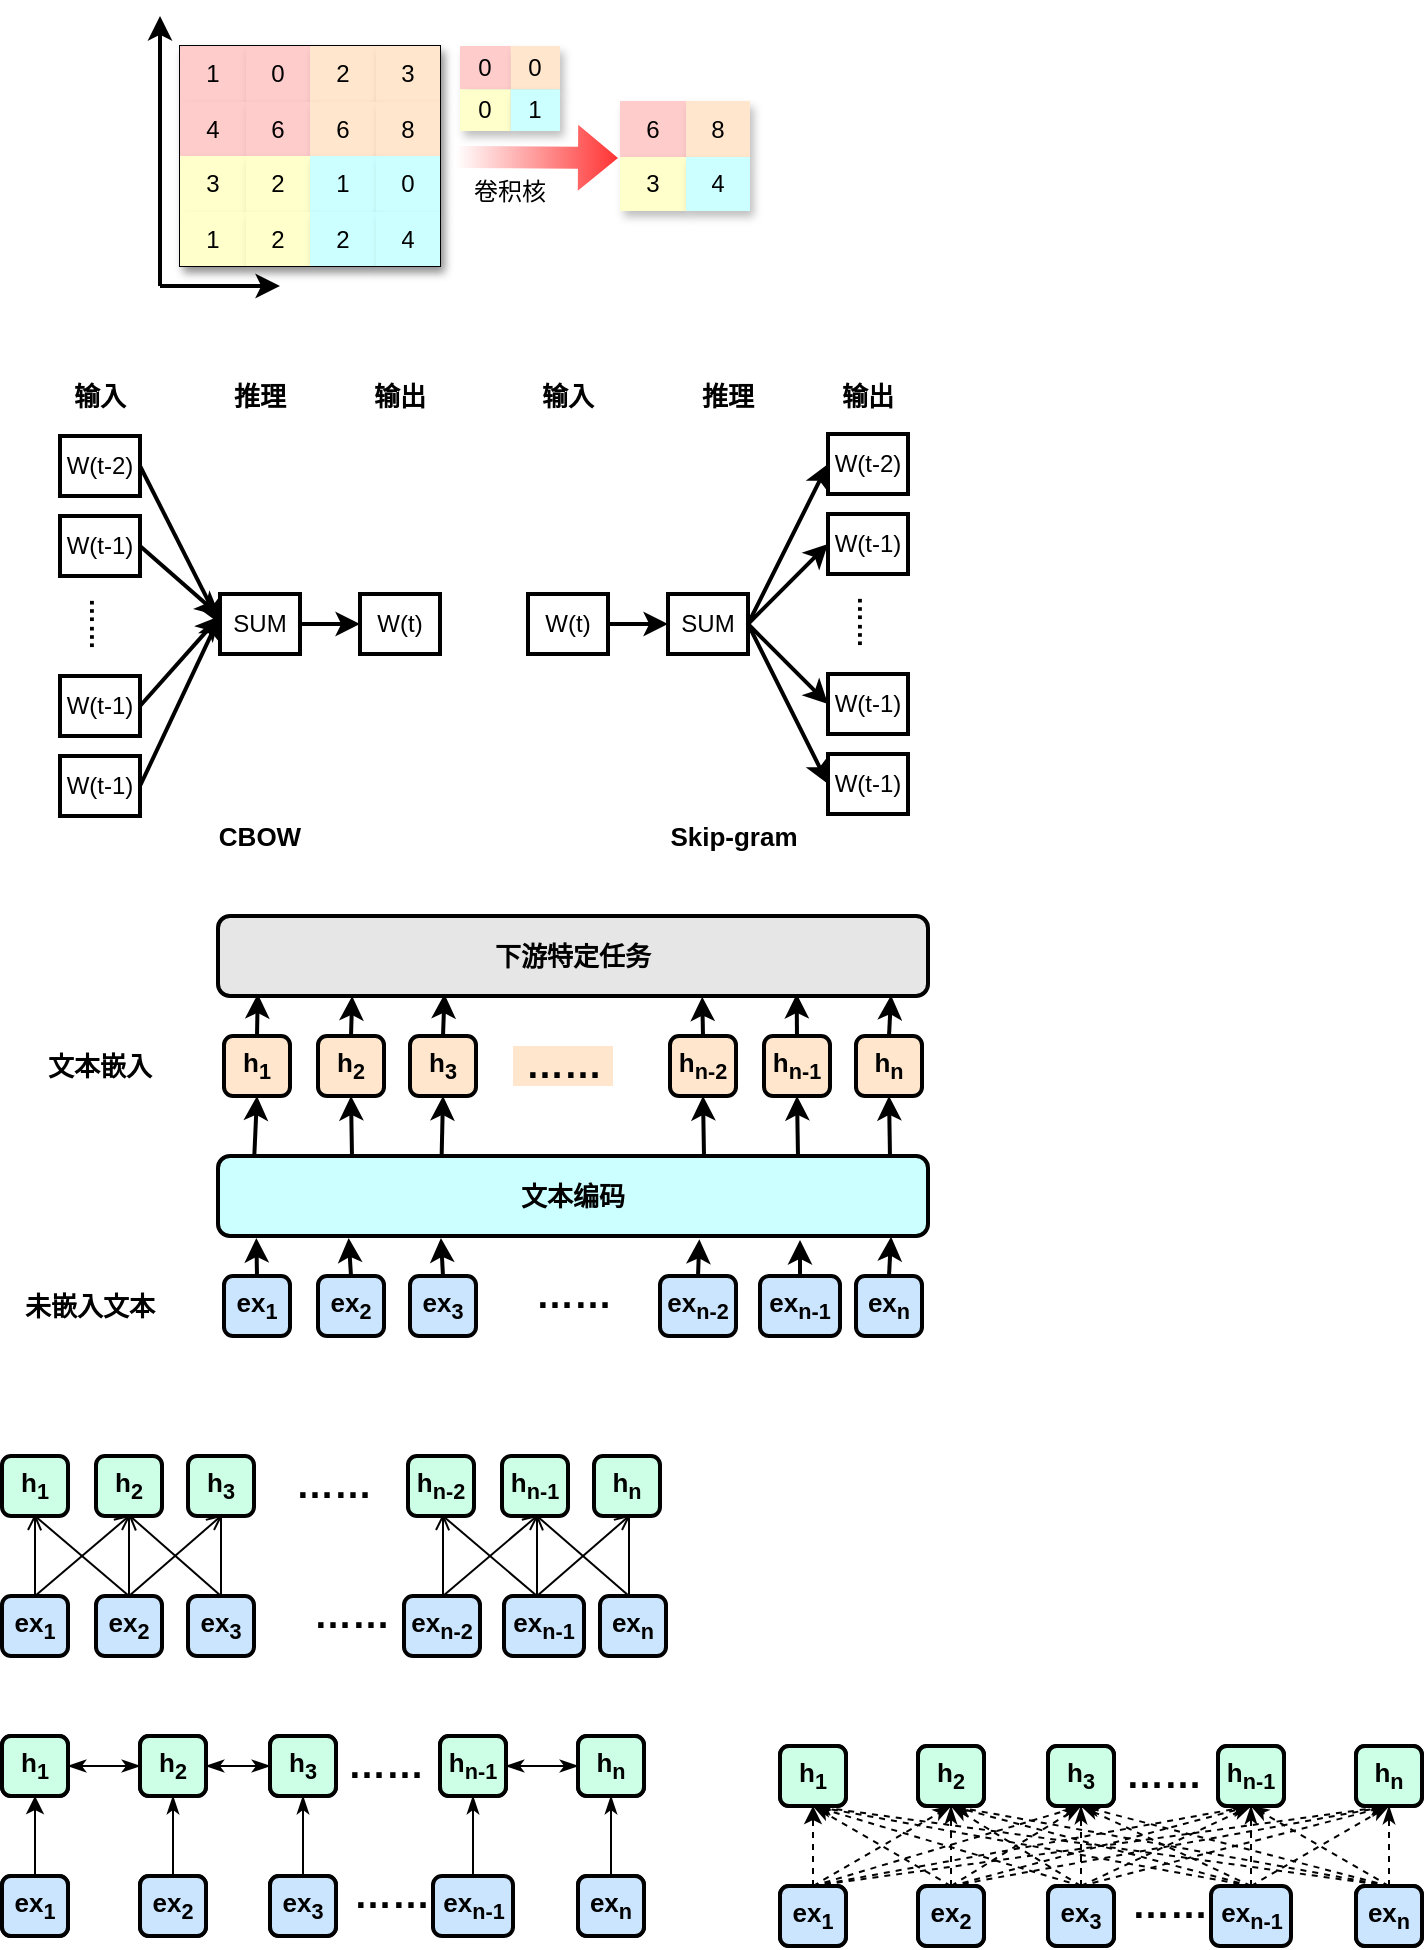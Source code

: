 <mxfile version="14.7.2" type="github">
  <diagram id="OtsRLUMwKF4AFytkGA5a" name="第 1 页">
    <mxGraphModel dx="1209" dy="599" grid="1" gridSize="10" guides="1" tooltips="1" connect="1" arrows="1" fold="1" page="1" pageScale="1" pageWidth="850" pageHeight="1100" math="0" shadow="0">
      <root>
        <mxCell id="0" />
        <mxCell id="1" parent="0" />
        <mxCell id="KBrjWDqQG_YvEj4Xx0qO-27" value="" style="shape=table;html=1;whiteSpace=wrap;startSize=0;container=1;collapsible=0;childLayout=tableLayout;shadow=1;direction=south;" parent="1" vertex="1">
          <mxGeometry x="140" y="35" width="130" height="110" as="geometry" />
        </mxCell>
        <mxCell id="KBrjWDqQG_YvEj4Xx0qO-28" value="" style="shape=partialRectangle;html=1;whiteSpace=wrap;collapsible=0;dropTarget=0;pointerEvents=0;fillColor=none;top=0;left=0;bottom=0;right=0;points=[[0,0.5],[1,0.5]];portConstraint=eastwest;shadow=1;direction=south;" parent="KBrjWDqQG_YvEj4Xx0qO-27" vertex="1">
          <mxGeometry width="130" height="28" as="geometry" />
        </mxCell>
        <mxCell id="KBrjWDqQG_YvEj4Xx0qO-29" value="1" style="shape=partialRectangle;html=1;whiteSpace=wrap;connectable=0;overflow=hidden;top=0;left=0;bottom=0;right=0;shadow=1;direction=south;fillColor=#FFCCCC;" parent="KBrjWDqQG_YvEj4Xx0qO-28" vertex="1">
          <mxGeometry width="33" height="28" as="geometry" />
        </mxCell>
        <mxCell id="KBrjWDqQG_YvEj4Xx0qO-30" value="0" style="shape=partialRectangle;html=1;whiteSpace=wrap;connectable=0;overflow=hidden;top=0;left=0;bottom=0;right=0;shadow=1;direction=south;fillColor=#FFCCCC;" parent="KBrjWDqQG_YvEj4Xx0qO-28" vertex="1">
          <mxGeometry x="33" width="32" height="28" as="geometry" />
        </mxCell>
        <mxCell id="KBrjWDqQG_YvEj4Xx0qO-31" value="2" style="shape=partialRectangle;html=1;whiteSpace=wrap;connectable=0;overflow=hidden;top=0;left=0;bottom=0;right=0;shadow=1;direction=south;fillColor=#FFE6CC;" parent="KBrjWDqQG_YvEj4Xx0qO-28" vertex="1">
          <mxGeometry x="65" width="33" height="28" as="geometry" />
        </mxCell>
        <mxCell id="KBrjWDqQG_YvEj4Xx0qO-32" value="3" style="shape=partialRectangle;html=1;whiteSpace=wrap;connectable=0;overflow=hidden;top=0;left=0;bottom=0;right=0;shadow=1;direction=south;fillColor=#FFE6CC;" parent="KBrjWDqQG_YvEj4Xx0qO-28" vertex="1">
          <mxGeometry x="98" width="32" height="28" as="geometry" />
        </mxCell>
        <mxCell id="KBrjWDqQG_YvEj4Xx0qO-33" value="" style="shape=partialRectangle;html=1;whiteSpace=wrap;collapsible=0;dropTarget=0;pointerEvents=0;fillColor=none;top=0;left=0;bottom=0;right=0;points=[[0,0.5],[1,0.5]];portConstraint=eastwest;shadow=1;direction=south;" parent="KBrjWDqQG_YvEj4Xx0qO-27" vertex="1">
          <mxGeometry y="28" width="130" height="27" as="geometry" />
        </mxCell>
        <mxCell id="KBrjWDqQG_YvEj4Xx0qO-34" value="4" style="shape=partialRectangle;html=1;whiteSpace=wrap;connectable=0;overflow=hidden;top=0;left=0;bottom=0;right=0;shadow=1;direction=south;fillColor=#FFCCCC;" parent="KBrjWDqQG_YvEj4Xx0qO-33" vertex="1">
          <mxGeometry width="33" height="27" as="geometry" />
        </mxCell>
        <mxCell id="KBrjWDqQG_YvEj4Xx0qO-35" value="6" style="shape=partialRectangle;html=1;whiteSpace=wrap;connectable=0;overflow=hidden;top=0;left=0;bottom=0;right=0;shadow=1;direction=south;fillColor=#FFCCCC;" parent="KBrjWDqQG_YvEj4Xx0qO-33" vertex="1">
          <mxGeometry x="33" width="32" height="27" as="geometry" />
        </mxCell>
        <mxCell id="KBrjWDqQG_YvEj4Xx0qO-36" value="6" style="shape=partialRectangle;html=1;whiteSpace=wrap;connectable=0;overflow=hidden;top=0;left=0;bottom=0;right=0;shadow=1;direction=south;fillColor=#FFE6CC;" parent="KBrjWDqQG_YvEj4Xx0qO-33" vertex="1">
          <mxGeometry x="65" width="33" height="27" as="geometry" />
        </mxCell>
        <mxCell id="KBrjWDqQG_YvEj4Xx0qO-37" value="8" style="shape=partialRectangle;html=1;whiteSpace=wrap;connectable=0;overflow=hidden;top=0;left=0;bottom=0;right=0;shadow=1;direction=south;fillColor=#FFE6CC;" parent="KBrjWDqQG_YvEj4Xx0qO-33" vertex="1">
          <mxGeometry x="98" width="32" height="27" as="geometry" />
        </mxCell>
        <mxCell id="KBrjWDqQG_YvEj4Xx0qO-38" value="" style="shape=partialRectangle;html=1;whiteSpace=wrap;collapsible=0;dropTarget=0;pointerEvents=0;fillColor=none;top=0;left=0;bottom=0;right=0;points=[[0,0.5],[1,0.5]];portConstraint=eastwest;shadow=1;direction=south;" parent="KBrjWDqQG_YvEj4Xx0qO-27" vertex="1">
          <mxGeometry y="55" width="130" height="28" as="geometry" />
        </mxCell>
        <mxCell id="KBrjWDqQG_YvEj4Xx0qO-39" value="3" style="shape=partialRectangle;html=1;whiteSpace=wrap;connectable=0;overflow=hidden;top=0;left=0;bottom=0;right=0;shadow=1;direction=south;fillColor=#FFFFCC;" parent="KBrjWDqQG_YvEj4Xx0qO-38" vertex="1">
          <mxGeometry width="33" height="28" as="geometry" />
        </mxCell>
        <mxCell id="KBrjWDqQG_YvEj4Xx0qO-40" value="2" style="shape=partialRectangle;html=1;whiteSpace=wrap;connectable=0;overflow=hidden;top=0;left=0;bottom=0;right=0;shadow=1;direction=south;fillColor=#FFFFCC;" parent="KBrjWDqQG_YvEj4Xx0qO-38" vertex="1">
          <mxGeometry x="33" width="32" height="28" as="geometry" />
        </mxCell>
        <mxCell id="KBrjWDqQG_YvEj4Xx0qO-41" value="1" style="shape=partialRectangle;html=1;whiteSpace=wrap;connectable=0;overflow=hidden;top=0;left=0;bottom=0;right=0;shadow=1;direction=south;fillColor=#CCFFFF;" parent="KBrjWDqQG_YvEj4Xx0qO-38" vertex="1">
          <mxGeometry x="65" width="33" height="28" as="geometry" />
        </mxCell>
        <mxCell id="KBrjWDqQG_YvEj4Xx0qO-42" value="0" style="shape=partialRectangle;html=1;whiteSpace=wrap;connectable=0;overflow=hidden;top=0;left=0;bottom=0;right=0;shadow=1;direction=south;fillColor=#CCFFFF;" parent="KBrjWDqQG_YvEj4Xx0qO-38" vertex="1">
          <mxGeometry x="98" width="32" height="28" as="geometry" />
        </mxCell>
        <mxCell id="KBrjWDqQG_YvEj4Xx0qO-43" value="" style="shape=partialRectangle;html=1;whiteSpace=wrap;collapsible=0;dropTarget=0;pointerEvents=0;fillColor=none;top=0;left=0;bottom=0;right=0;points=[[0,0.5],[1,0.5]];portConstraint=eastwest;shadow=1;direction=south;" parent="KBrjWDqQG_YvEj4Xx0qO-27" vertex="1">
          <mxGeometry y="83" width="130" height="27" as="geometry" />
        </mxCell>
        <mxCell id="KBrjWDqQG_YvEj4Xx0qO-44" value="1" style="shape=partialRectangle;html=1;whiteSpace=wrap;connectable=0;overflow=hidden;top=0;left=0;bottom=0;right=0;shadow=1;direction=south;fillColor=#FFFFCC;" parent="KBrjWDqQG_YvEj4Xx0qO-43" vertex="1">
          <mxGeometry width="33" height="27" as="geometry" />
        </mxCell>
        <mxCell id="KBrjWDqQG_YvEj4Xx0qO-45" value="2" style="shape=partialRectangle;html=1;whiteSpace=wrap;connectable=0;overflow=hidden;top=0;left=0;bottom=0;right=0;shadow=1;direction=south;fillColor=#FFFFCC;" parent="KBrjWDqQG_YvEj4Xx0qO-43" vertex="1">
          <mxGeometry x="33" width="32" height="27" as="geometry" />
        </mxCell>
        <mxCell id="KBrjWDqQG_YvEj4Xx0qO-46" value="2" style="shape=partialRectangle;html=1;whiteSpace=wrap;connectable=0;overflow=hidden;top=0;left=0;bottom=0;right=0;shadow=1;direction=south;fillColor=#CCFFFF;" parent="KBrjWDqQG_YvEj4Xx0qO-43" vertex="1">
          <mxGeometry x="65" width="33" height="27" as="geometry" />
        </mxCell>
        <mxCell id="KBrjWDqQG_YvEj4Xx0qO-47" value="4" style="shape=partialRectangle;html=1;whiteSpace=wrap;connectable=0;overflow=hidden;top=0;left=0;bottom=0;right=0;shadow=1;direction=south;fillColor=#CCFFFF;" parent="KBrjWDqQG_YvEj4Xx0qO-43" vertex="1">
          <mxGeometry x="98" width="32" height="27" as="geometry" />
        </mxCell>
        <mxCell id="KBrjWDqQG_YvEj4Xx0qO-55" value="6" style="shape=partialRectangle;html=1;whiteSpace=wrap;connectable=0;overflow=hidden;top=0;left=0;bottom=0;right=0;shadow=1;direction=south;fillColor=#FFCCCC;" parent="1" vertex="1">
          <mxGeometry x="360" y="62.5" width="33" height="28" as="geometry" />
        </mxCell>
        <mxCell id="KBrjWDqQG_YvEj4Xx0qO-56" value="8" style="shape=partialRectangle;html=1;whiteSpace=wrap;connectable=0;overflow=hidden;top=0;left=0;bottom=0;right=0;shadow=1;direction=south;fillColor=#FFE6CC;" parent="1" vertex="1">
          <mxGeometry x="393" y="62.5" width="32" height="28" as="geometry" />
        </mxCell>
        <mxCell id="KBrjWDqQG_YvEj4Xx0qO-57" value="3" style="shape=partialRectangle;html=1;whiteSpace=wrap;connectable=0;overflow=hidden;top=0;left=0;bottom=0;right=0;shadow=1;direction=south;fillColor=#FFFFCC;" parent="1" vertex="1">
          <mxGeometry x="360" y="90.5" width="33" height="27" as="geometry" />
        </mxCell>
        <mxCell id="KBrjWDqQG_YvEj4Xx0qO-58" value="4" style="shape=partialRectangle;html=1;whiteSpace=wrap;connectable=0;overflow=hidden;top=0;left=0;bottom=0;right=0;shadow=1;direction=south;fillColor=#CCFFFF;" parent="1" vertex="1">
          <mxGeometry x="393" y="90.5" width="32" height="27" as="geometry" />
        </mxCell>
        <mxCell id="KBrjWDqQG_YvEj4Xx0qO-59" value="" style="endArrow=classic;html=1;strokeWidth=2;" parent="1" edge="1">
          <mxGeometry width="50" height="50" relative="1" as="geometry">
            <mxPoint x="130" y="155" as="sourcePoint" />
            <mxPoint x="130" y="20" as="targetPoint" />
          </mxGeometry>
        </mxCell>
        <mxCell id="KBrjWDqQG_YvEj4Xx0qO-60" value="" style="endArrow=classic;html=1;strokeWidth=2;" parent="1" edge="1">
          <mxGeometry width="50" height="50" relative="1" as="geometry">
            <mxPoint x="130" y="155" as="sourcePoint" />
            <mxPoint x="190" y="155" as="targetPoint" />
          </mxGeometry>
        </mxCell>
        <mxCell id="KBrjWDqQG_YvEj4Xx0qO-61" value="" style="shape=flexArrow;endArrow=classic;html=1;strokeWidth=2;fillColor=#ffffff;gradientDirection=east;strokeColor=none;gradientColor=#FF3333;" parent="1" edge="1">
          <mxGeometry width="50" height="50" relative="1" as="geometry">
            <mxPoint x="277" y="90.5" as="sourcePoint" />
            <mxPoint x="360" y="91" as="targetPoint" />
          </mxGeometry>
        </mxCell>
        <mxCell id="KBrjWDqQG_YvEj4Xx0qO-77" value="" style="group" parent="1" vertex="1" connectable="0">
          <mxGeometry x="280" y="35" width="50" height="42.5" as="geometry" />
        </mxCell>
        <mxCell id="KBrjWDqQG_YvEj4Xx0qO-73" value="0" style="shape=partialRectangle;html=1;whiteSpace=wrap;connectable=0;overflow=hidden;top=0;left=0;bottom=0;right=0;shadow=1;direction=south;fillColor=#FFCCCC;" parent="KBrjWDqQG_YvEj4Xx0qO-77" vertex="1">
          <mxGeometry width="25.385" height="21.636" as="geometry" />
        </mxCell>
        <mxCell id="KBrjWDqQG_YvEj4Xx0qO-74" value="0" style="shape=partialRectangle;html=1;whiteSpace=wrap;connectable=0;overflow=hidden;top=0;left=0;bottom=0;right=0;shadow=1;direction=south;fillColor=#FFE6CC;" parent="KBrjWDqQG_YvEj4Xx0qO-77" vertex="1">
          <mxGeometry x="25.385" width="24.615" height="21.636" as="geometry" />
        </mxCell>
        <mxCell id="KBrjWDqQG_YvEj4Xx0qO-75" value="0" style="shape=partialRectangle;html=1;whiteSpace=wrap;connectable=0;overflow=hidden;top=0;left=0;bottom=0;right=0;shadow=1;direction=south;fillColor=#FFFFCC;" parent="KBrjWDqQG_YvEj4Xx0qO-77" vertex="1">
          <mxGeometry y="21.636" width="25.385" height="20.864" as="geometry" />
        </mxCell>
        <mxCell id="KBrjWDqQG_YvEj4Xx0qO-76" value="1" style="shape=partialRectangle;html=1;whiteSpace=wrap;connectable=0;overflow=hidden;top=0;left=0;bottom=0;right=0;shadow=1;direction=south;fillColor=#CCFFFF;" parent="KBrjWDqQG_YvEj4Xx0qO-77" vertex="1">
          <mxGeometry x="25.385" y="21.636" width="24.615" height="20.864" as="geometry" />
        </mxCell>
        <mxCell id="KBrjWDqQG_YvEj4Xx0qO-80" value="卷积核" style="text;html=1;strokeColor=none;fillColor=none;align=center;verticalAlign=middle;whiteSpace=wrap;rounded=0;shadow=1;opacity=0;" parent="1" vertex="1">
          <mxGeometry x="285" y="98" width="40" height="20" as="geometry" />
        </mxCell>
        <mxCell id="KBrjWDqQG_YvEj4Xx0qO-101" style="rounded=0;orthogonalLoop=1;jettySize=auto;html=1;exitX=1;exitY=0.5;exitDx=0;exitDy=0;entryX=0;entryY=0.5;entryDx=0;entryDy=0;strokeColor=#000000;strokeWidth=2;fillColor=#ffffff;gradientColor=#FF3333;" parent="1" source="KBrjWDqQG_YvEj4Xx0qO-81" target="KBrjWDqQG_YvEj4Xx0qO-91" edge="1">
          <mxGeometry relative="1" as="geometry" />
        </mxCell>
        <mxCell id="KBrjWDqQG_YvEj4Xx0qO-81" value="W(t-2)" style="rounded=0;whiteSpace=wrap;html=1;shadow=0;strokeWidth=2;fillColor=none;" parent="1" vertex="1">
          <mxGeometry x="80" y="230" width="40" height="30" as="geometry" />
        </mxCell>
        <mxCell id="KBrjWDqQG_YvEj4Xx0qO-102" style="edgeStyle=none;rounded=0;orthogonalLoop=1;jettySize=auto;html=1;exitX=1;exitY=0.5;exitDx=0;exitDy=0;strokeColor=#000000;strokeWidth=2;fillColor=#ffffff;gradientColor=#FF3333;" parent="1" source="KBrjWDqQG_YvEj4Xx0qO-82" edge="1">
          <mxGeometry relative="1" as="geometry">
            <mxPoint x="160" y="320" as="targetPoint" />
          </mxGeometry>
        </mxCell>
        <mxCell id="KBrjWDqQG_YvEj4Xx0qO-82" value="W(t-1)" style="rounded=0;whiteSpace=wrap;html=1;shadow=0;strokeWidth=2;fillColor=none;" parent="1" vertex="1">
          <mxGeometry x="80" y="270" width="40" height="30" as="geometry" />
        </mxCell>
        <mxCell id="KBrjWDqQG_YvEj4Xx0qO-103" style="edgeStyle=none;rounded=0;orthogonalLoop=1;jettySize=auto;html=1;exitX=1;exitY=0.5;exitDx=0;exitDy=0;strokeColor=#000000;strokeWidth=2;fillColor=#ffffff;gradientColor=#FF3333;" parent="1" source="KBrjWDqQG_YvEj4Xx0qO-83" edge="1">
          <mxGeometry relative="1" as="geometry">
            <mxPoint x="160" y="320" as="targetPoint" />
          </mxGeometry>
        </mxCell>
        <mxCell id="KBrjWDqQG_YvEj4Xx0qO-83" value="W(t-1)" style="rounded=0;whiteSpace=wrap;html=1;shadow=0;strokeWidth=2;fillColor=none;" parent="1" vertex="1">
          <mxGeometry x="80" y="350" width="40" height="30" as="geometry" />
        </mxCell>
        <mxCell id="KBrjWDqQG_YvEj4Xx0qO-104" style="edgeStyle=none;rounded=0;orthogonalLoop=1;jettySize=auto;html=1;exitX=1;exitY=0.5;exitDx=0;exitDy=0;strokeColor=#000000;strokeWidth=2;fillColor=#ffffff;gradientColor=#FF3333;" parent="1" source="KBrjWDqQG_YvEj4Xx0qO-84" edge="1">
          <mxGeometry relative="1" as="geometry">
            <mxPoint x="160" y="320" as="targetPoint" />
          </mxGeometry>
        </mxCell>
        <mxCell id="KBrjWDqQG_YvEj4Xx0qO-84" value="W(t-1)" style="rounded=0;whiteSpace=wrap;html=1;shadow=0;strokeWidth=2;fillColor=none;" parent="1" vertex="1">
          <mxGeometry x="80" y="390" width="40" height="30" as="geometry" />
        </mxCell>
        <mxCell id="KBrjWDqQG_YvEj4Xx0qO-85" value="&lt;b&gt;&lt;font style=&quot;font-size: 13px&quot;&gt;……&lt;/font&gt;&lt;/b&gt;" style="text;html=1;strokeColor=none;fillColor=none;align=center;verticalAlign=middle;whiteSpace=wrap;rounded=0;shadow=0;rotation=90;" parent="1" vertex="1">
          <mxGeometry x="80" y="314" width="40" height="20" as="geometry" />
        </mxCell>
        <mxCell id="KBrjWDqQG_YvEj4Xx0qO-86" value="W(t-2)" style="rounded=0;whiteSpace=wrap;html=1;shadow=0;strokeWidth=2;fillColor=none;" parent="1" vertex="1">
          <mxGeometry x="464" y="229" width="40" height="30" as="geometry" />
        </mxCell>
        <mxCell id="KBrjWDqQG_YvEj4Xx0qO-87" value="W(t-1)" style="rounded=0;whiteSpace=wrap;html=1;shadow=0;strokeWidth=2;fillColor=none;" parent="1" vertex="1">
          <mxGeometry x="464" y="269" width="40" height="30" as="geometry" />
        </mxCell>
        <mxCell id="KBrjWDqQG_YvEj4Xx0qO-88" value="W(t-1)" style="rounded=0;whiteSpace=wrap;html=1;shadow=0;strokeWidth=2;fillColor=none;" parent="1" vertex="1">
          <mxGeometry x="464" y="349" width="40" height="30" as="geometry" />
        </mxCell>
        <mxCell id="KBrjWDqQG_YvEj4Xx0qO-89" value="W(t-1)" style="rounded=0;whiteSpace=wrap;html=1;shadow=0;strokeWidth=2;fillColor=none;" parent="1" vertex="1">
          <mxGeometry x="464" y="389" width="40" height="30" as="geometry" />
        </mxCell>
        <mxCell id="KBrjWDqQG_YvEj4Xx0qO-90" value="&lt;b&gt;&lt;font style=&quot;font-size: 13px&quot;&gt;……&lt;/font&gt;&lt;/b&gt;" style="text;html=1;strokeColor=none;fillColor=none;align=center;verticalAlign=middle;whiteSpace=wrap;rounded=0;shadow=0;rotation=90;" parent="1" vertex="1">
          <mxGeometry x="464" y="313" width="40" height="20" as="geometry" />
        </mxCell>
        <mxCell id="KBrjWDqQG_YvEj4Xx0qO-105" style="edgeStyle=none;rounded=0;orthogonalLoop=1;jettySize=auto;html=1;exitX=1;exitY=0.5;exitDx=0;exitDy=0;entryX=0;entryY=0.5;entryDx=0;entryDy=0;strokeColor=#000000;strokeWidth=2;fillColor=#ffffff;gradientColor=#FF3333;" parent="1" source="KBrjWDqQG_YvEj4Xx0qO-91" target="KBrjWDqQG_YvEj4Xx0qO-92" edge="1">
          <mxGeometry relative="1" as="geometry" />
        </mxCell>
        <mxCell id="KBrjWDqQG_YvEj4Xx0qO-91" value="SUM" style="rounded=0;whiteSpace=wrap;html=1;shadow=0;strokeWidth=2;fillColor=none;" parent="1" vertex="1">
          <mxGeometry x="160" y="309" width="40" height="30" as="geometry" />
        </mxCell>
        <mxCell id="KBrjWDqQG_YvEj4Xx0qO-92" value="W(t)" style="rounded=0;whiteSpace=wrap;html=1;shadow=0;strokeWidth=2;fillColor=none;" parent="1" vertex="1">
          <mxGeometry x="230" y="309" width="40" height="30" as="geometry" />
        </mxCell>
        <mxCell id="KBrjWDqQG_YvEj4Xx0qO-107" style="edgeStyle=none;rounded=0;orthogonalLoop=1;jettySize=auto;html=1;entryX=0;entryY=0.5;entryDx=0;entryDy=0;strokeColor=#000000;strokeWidth=2;fillColor=#ffffff;gradientColor=#FF3333;" parent="1" target="KBrjWDqQG_YvEj4Xx0qO-86" edge="1">
          <mxGeometry relative="1" as="geometry">
            <mxPoint x="424" y="324" as="sourcePoint" />
          </mxGeometry>
        </mxCell>
        <mxCell id="KBrjWDqQG_YvEj4Xx0qO-108" style="edgeStyle=none;rounded=0;orthogonalLoop=1;jettySize=auto;html=1;exitX=1;exitY=0.5;exitDx=0;exitDy=0;entryX=0;entryY=0.5;entryDx=0;entryDy=0;strokeColor=#000000;strokeWidth=2;fillColor=#ffffff;gradientColor=#FF3333;" parent="1" source="KBrjWDqQG_YvEj4Xx0qO-98" target="KBrjWDqQG_YvEj4Xx0qO-87" edge="1">
          <mxGeometry relative="1" as="geometry" />
        </mxCell>
        <mxCell id="KBrjWDqQG_YvEj4Xx0qO-109" style="edgeStyle=none;rounded=0;orthogonalLoop=1;jettySize=auto;html=1;exitX=1;exitY=0.5;exitDx=0;exitDy=0;entryX=0;entryY=0.5;entryDx=0;entryDy=0;strokeColor=#000000;strokeWidth=2;fillColor=#ffffff;gradientColor=#FF3333;" parent="1" source="KBrjWDqQG_YvEj4Xx0qO-98" target="KBrjWDqQG_YvEj4Xx0qO-88" edge="1">
          <mxGeometry relative="1" as="geometry" />
        </mxCell>
        <mxCell id="KBrjWDqQG_YvEj4Xx0qO-110" style="edgeStyle=none;rounded=0;orthogonalLoop=1;jettySize=auto;html=1;exitX=1;exitY=0.5;exitDx=0;exitDy=0;entryX=0;entryY=0.5;entryDx=0;entryDy=0;strokeColor=#000000;strokeWidth=2;fillColor=#ffffff;gradientColor=#FF3333;" parent="1" source="KBrjWDqQG_YvEj4Xx0qO-98" target="KBrjWDqQG_YvEj4Xx0qO-89" edge="1">
          <mxGeometry relative="1" as="geometry" />
        </mxCell>
        <mxCell id="KBrjWDqQG_YvEj4Xx0qO-98" value="SUM" style="rounded=0;whiteSpace=wrap;html=1;shadow=0;strokeWidth=2;fillColor=none;" parent="1" vertex="1">
          <mxGeometry x="384" y="309" width="40" height="30" as="geometry" />
        </mxCell>
        <mxCell id="KBrjWDqQG_YvEj4Xx0qO-106" style="edgeStyle=none;rounded=0;orthogonalLoop=1;jettySize=auto;html=1;exitX=1;exitY=0.5;exitDx=0;exitDy=0;entryX=0;entryY=0.5;entryDx=0;entryDy=0;strokeColor=#000000;strokeWidth=2;fillColor=#ffffff;gradientColor=#FF3333;" parent="1" source="KBrjWDqQG_YvEj4Xx0qO-99" target="KBrjWDqQG_YvEj4Xx0qO-98" edge="1">
          <mxGeometry relative="1" as="geometry" />
        </mxCell>
        <mxCell id="KBrjWDqQG_YvEj4Xx0qO-99" value="W(t)" style="rounded=0;whiteSpace=wrap;html=1;shadow=0;strokeWidth=2;fillColor=none;" parent="1" vertex="1">
          <mxGeometry x="314" y="309" width="40" height="30" as="geometry" />
        </mxCell>
        <mxCell id="KBrjWDqQG_YvEj4Xx0qO-111" value="&lt;b&gt;&lt;font style=&quot;font-size: 13px&quot;&gt;输入&lt;/font&gt;&lt;/b&gt;" style="text;html=1;strokeColor=none;fillColor=none;align=center;verticalAlign=middle;whiteSpace=wrap;rounded=0;shadow=0;" parent="1" vertex="1">
          <mxGeometry x="80" y="200" width="40" height="20" as="geometry" />
        </mxCell>
        <mxCell id="KBrjWDqQG_YvEj4Xx0qO-112" value="&lt;span style=&quot;font-size: 13px&quot;&gt;&lt;b&gt;推理&lt;/b&gt;&lt;/span&gt;" style="text;html=1;strokeColor=none;fillColor=none;align=center;verticalAlign=middle;whiteSpace=wrap;rounded=0;shadow=0;" parent="1" vertex="1">
          <mxGeometry x="160" y="200" width="40" height="20" as="geometry" />
        </mxCell>
        <mxCell id="KBrjWDqQG_YvEj4Xx0qO-113" value="&lt;span style=&quot;font-size: 13px&quot;&gt;&lt;b&gt;输出&lt;/b&gt;&lt;/span&gt;" style="text;html=1;strokeColor=none;fillColor=none;align=center;verticalAlign=middle;whiteSpace=wrap;rounded=0;shadow=0;" parent="1" vertex="1">
          <mxGeometry x="230" y="200" width="40" height="20" as="geometry" />
        </mxCell>
        <mxCell id="KBrjWDqQG_YvEj4Xx0qO-114" value="&lt;b&gt;&lt;font style=&quot;font-size: 13px&quot;&gt;输入&lt;/font&gt;&lt;/b&gt;" style="text;html=1;strokeColor=none;fillColor=none;align=center;verticalAlign=middle;whiteSpace=wrap;rounded=0;shadow=0;" parent="1" vertex="1">
          <mxGeometry x="314" y="200" width="40" height="20" as="geometry" />
        </mxCell>
        <mxCell id="KBrjWDqQG_YvEj4Xx0qO-115" value="&lt;span style=&quot;font-size: 13px&quot;&gt;&lt;b&gt;推理&lt;/b&gt;&lt;/span&gt;" style="text;html=1;strokeColor=none;fillColor=none;align=center;verticalAlign=middle;whiteSpace=wrap;rounded=0;shadow=0;" parent="1" vertex="1">
          <mxGeometry x="394" y="200" width="40" height="20" as="geometry" />
        </mxCell>
        <mxCell id="KBrjWDqQG_YvEj4Xx0qO-116" value="&lt;span style=&quot;font-size: 13px&quot;&gt;&lt;b&gt;输出&lt;/b&gt;&lt;/span&gt;" style="text;html=1;strokeColor=none;fillColor=none;align=center;verticalAlign=middle;whiteSpace=wrap;rounded=0;shadow=0;" parent="1" vertex="1">
          <mxGeometry x="464" y="200" width="40" height="20" as="geometry" />
        </mxCell>
        <mxCell id="KBrjWDqQG_YvEj4Xx0qO-117" value="&lt;font style=&quot;font-size: 13px&quot;&gt;&lt;b&gt;CBOW&lt;/b&gt;&lt;/font&gt;" style="text;html=1;strokeColor=none;fillColor=none;align=center;verticalAlign=middle;whiteSpace=wrap;rounded=0;shadow=0;" parent="1" vertex="1">
          <mxGeometry x="160" y="420" width="40" height="20" as="geometry" />
        </mxCell>
        <mxCell id="KBrjWDqQG_YvEj4Xx0qO-118" value="&lt;span style=&quot;font-size: 13px&quot;&gt;&lt;b&gt;Skip-gram&lt;br&gt;&lt;/b&gt;&lt;/span&gt;" style="text;html=1;strokeColor=none;fillColor=none;align=center;verticalAlign=middle;whiteSpace=wrap;rounded=0;shadow=0;" parent="1" vertex="1">
          <mxGeometry x="384" y="420" width="66" height="20" as="geometry" />
        </mxCell>
        <mxCell id="KBrjWDqQG_YvEj4Xx0qO-119" value="&lt;font style=&quot;font-size: 13px&quot;&gt;&lt;b&gt;下游特定任务&lt;/b&gt;&lt;/font&gt;" style="rounded=1;whiteSpace=wrap;html=1;shadow=0;strokeWidth=2;fillColor=#E6E6E6;" parent="1" vertex="1">
          <mxGeometry x="159" y="470" width="355" height="40" as="geometry" />
        </mxCell>
        <mxCell id="KBrjWDqQG_YvEj4Xx0qO-151" style="edgeStyle=none;rounded=0;orthogonalLoop=1;jettySize=auto;html=1;exitX=0.5;exitY=0;exitDx=0;exitDy=0;entryX=0.056;entryY=0.975;entryDx=0;entryDy=0;entryPerimeter=0;strokeColor=#000000;strokeWidth=2;fillColor=#ffffff;gradientColor=#FF3333;" parent="1" source="KBrjWDqQG_YvEj4Xx0qO-122" target="KBrjWDqQG_YvEj4Xx0qO-119" edge="1">
          <mxGeometry relative="1" as="geometry" />
        </mxCell>
        <mxCell id="KBrjWDqQG_YvEj4Xx0qO-122" value="&lt;font style=&quot;font-size: 13px&quot;&gt;&lt;b&gt;h&lt;sub&gt;1&lt;/sub&gt;&lt;/b&gt;&lt;/font&gt;" style="rounded=1;whiteSpace=wrap;html=1;shadow=0;strokeWidth=2;fillColor=#FFE6CC;" parent="1" vertex="1">
          <mxGeometry x="162" y="530" width="33" height="30" as="geometry" />
        </mxCell>
        <mxCell id="KBrjWDqQG_YvEj4Xx0qO-152" style="edgeStyle=none;rounded=0;orthogonalLoop=1;jettySize=auto;html=1;exitX=0.5;exitY=0;exitDx=0;exitDy=0;entryX=0.189;entryY=1;entryDx=0;entryDy=0;entryPerimeter=0;strokeColor=#000000;strokeWidth=2;fillColor=#ffffff;gradientColor=#FF3333;" parent="1" source="KBrjWDqQG_YvEj4Xx0qO-123" target="KBrjWDqQG_YvEj4Xx0qO-119" edge="1">
          <mxGeometry relative="1" as="geometry" />
        </mxCell>
        <mxCell id="KBrjWDqQG_YvEj4Xx0qO-123" value="&lt;font style=&quot;font-size: 13px&quot;&gt;&lt;b&gt;h&lt;sub&gt;2&lt;/sub&gt;&lt;/b&gt;&lt;/font&gt;" style="rounded=1;whiteSpace=wrap;html=1;shadow=0;strokeWidth=2;fillColor=#FFE6CC;" parent="1" vertex="1">
          <mxGeometry x="209" y="530" width="33" height="30" as="geometry" />
        </mxCell>
        <mxCell id="KBrjWDqQG_YvEj4Xx0qO-153" style="edgeStyle=none;rounded=0;orthogonalLoop=1;jettySize=auto;html=1;exitX=0.5;exitY=0;exitDx=0;exitDy=0;entryX=0.319;entryY=0.975;entryDx=0;entryDy=0;entryPerimeter=0;strokeColor=#000000;strokeWidth=2;fillColor=#ffffff;gradientColor=#FF3333;" parent="1" source="KBrjWDqQG_YvEj4Xx0qO-126" target="KBrjWDqQG_YvEj4Xx0qO-119" edge="1">
          <mxGeometry relative="1" as="geometry" />
        </mxCell>
        <mxCell id="KBrjWDqQG_YvEj4Xx0qO-126" value="&lt;font style=&quot;font-size: 13px&quot;&gt;&lt;b&gt;h&lt;sub&gt;3&lt;/sub&gt;&lt;/b&gt;&lt;/font&gt;" style="rounded=1;whiteSpace=wrap;html=1;shadow=0;strokeWidth=2;fillColor=#FFE6CC;" parent="1" vertex="1">
          <mxGeometry x="255" y="530" width="33" height="30" as="geometry" />
        </mxCell>
        <mxCell id="KBrjWDqQG_YvEj4Xx0qO-154" style="edgeStyle=none;rounded=0;orthogonalLoop=1;jettySize=auto;html=1;exitX=0.5;exitY=0;exitDx=0;exitDy=0;entryX=0.682;entryY=1.008;entryDx=0;entryDy=0;entryPerimeter=0;strokeColor=#000000;strokeWidth=2;fillColor=#ffffff;gradientColor=#FF3333;" parent="1" source="KBrjWDqQG_YvEj4Xx0qO-127" target="KBrjWDqQG_YvEj4Xx0qO-119" edge="1">
          <mxGeometry relative="1" as="geometry" />
        </mxCell>
        <mxCell id="KBrjWDqQG_YvEj4Xx0qO-127" value="&lt;font style=&quot;font-size: 13px&quot;&gt;&lt;b&gt;h&lt;sub&gt;n-2&lt;/sub&gt;&lt;/b&gt;&lt;/font&gt;" style="rounded=1;whiteSpace=wrap;html=1;shadow=0;strokeWidth=2;fillColor=#FFE6CC;" parent="1" vertex="1">
          <mxGeometry x="385" y="530" width="33" height="30" as="geometry" />
        </mxCell>
        <mxCell id="KBrjWDqQG_YvEj4Xx0qO-155" style="edgeStyle=none;rounded=0;orthogonalLoop=1;jettySize=auto;html=1;exitX=0.5;exitY=0;exitDx=0;exitDy=0;entryX=0.815;entryY=0.975;entryDx=0;entryDy=0;entryPerimeter=0;strokeColor=#000000;strokeWidth=2;fillColor=#ffffff;gradientColor=#FF3333;" parent="1" source="KBrjWDqQG_YvEj4Xx0qO-128" target="KBrjWDqQG_YvEj4Xx0qO-119" edge="1">
          <mxGeometry relative="1" as="geometry" />
        </mxCell>
        <mxCell id="KBrjWDqQG_YvEj4Xx0qO-128" value="&lt;font style=&quot;font-size: 13px&quot;&gt;&lt;b&gt;h&lt;sub&gt;n-1&lt;/sub&gt;&lt;/b&gt;&lt;/font&gt;" style="rounded=1;whiteSpace=wrap;html=1;shadow=0;strokeWidth=2;fillColor=#FFE6CC;" parent="1" vertex="1">
          <mxGeometry x="432" y="530" width="33" height="30" as="geometry" />
        </mxCell>
        <mxCell id="KBrjWDqQG_YvEj4Xx0qO-156" style="edgeStyle=none;rounded=0;orthogonalLoop=1;jettySize=auto;html=1;exitX=0.5;exitY=0;exitDx=0;exitDy=0;entryX=0.948;entryY=0.992;entryDx=0;entryDy=0;entryPerimeter=0;strokeColor=#000000;strokeWidth=2;fillColor=#ffffff;gradientColor=#FF3333;" parent="1" source="KBrjWDqQG_YvEj4Xx0qO-129" target="KBrjWDqQG_YvEj4Xx0qO-119" edge="1">
          <mxGeometry relative="1" as="geometry" />
        </mxCell>
        <mxCell id="KBrjWDqQG_YvEj4Xx0qO-129" value="&lt;font style=&quot;font-size: 13px&quot;&gt;&lt;b&gt;h&lt;sub&gt;n&lt;/sub&gt;&lt;br&gt;&lt;/b&gt;&lt;/font&gt;" style="rounded=1;whiteSpace=wrap;html=1;shadow=0;strokeWidth=2;fillColor=#FFE6CC;" parent="1" vertex="1">
          <mxGeometry x="478" y="530" width="33" height="30" as="geometry" />
        </mxCell>
        <mxCell id="KBrjWDqQG_YvEj4Xx0qO-130" value="&lt;span style=&quot;font-size: 13px&quot;&gt;&lt;b&gt;文本编码&lt;/b&gt;&lt;/span&gt;" style="rounded=1;whiteSpace=wrap;html=1;shadow=0;strokeWidth=2;fillColor=#CCFFFF;" parent="1" vertex="1">
          <mxGeometry x="159" y="590" width="355" height="40" as="geometry" />
        </mxCell>
        <mxCell id="KBrjWDqQG_YvEj4Xx0qO-139" style="edgeStyle=none;rounded=0;orthogonalLoop=1;jettySize=auto;html=1;exitX=0.5;exitY=0;exitDx=0;exitDy=0;entryX=0.054;entryY=1.025;entryDx=0;entryDy=0;entryPerimeter=0;strokeColor=#000000;strokeWidth=2;fillColor=#ffffff;gradientColor=#FF3333;" parent="1" source="KBrjWDqQG_YvEj4Xx0qO-131" target="KBrjWDqQG_YvEj4Xx0qO-130" edge="1">
          <mxGeometry relative="1" as="geometry" />
        </mxCell>
        <mxCell id="KBrjWDqQG_YvEj4Xx0qO-131" value="&lt;span style=&quot;font-size: 13px&quot;&gt;&lt;b&gt;ex&lt;sub&gt;1&lt;/sub&gt;&lt;/b&gt;&lt;/span&gt;" style="rounded=1;whiteSpace=wrap;html=1;shadow=0;strokeWidth=2;fillColor=#CCE5FF;" parent="1" vertex="1">
          <mxGeometry x="162" y="650" width="33" height="30" as="geometry" />
        </mxCell>
        <mxCell id="KBrjWDqQG_YvEj4Xx0qO-140" style="edgeStyle=none;rounded=0;orthogonalLoop=1;jettySize=auto;html=1;exitX=0.5;exitY=0;exitDx=0;exitDy=0;entryX=0.184;entryY=1.025;entryDx=0;entryDy=0;entryPerimeter=0;strokeColor=#000000;strokeWidth=2;fillColor=#ffffff;gradientColor=#FF3333;" parent="1" source="KBrjWDqQG_YvEj4Xx0qO-132" target="KBrjWDqQG_YvEj4Xx0qO-130" edge="1">
          <mxGeometry relative="1" as="geometry" />
        </mxCell>
        <mxCell id="KBrjWDqQG_YvEj4Xx0qO-132" value="&lt;span style=&quot;font-size: 13px&quot;&gt;&lt;b&gt;ex&lt;sub&gt;2&lt;/sub&gt;&lt;/b&gt;&lt;/span&gt;" style="rounded=1;whiteSpace=wrap;html=1;shadow=0;strokeWidth=2;fillColor=#CCE5FF;" parent="1" vertex="1">
          <mxGeometry x="209" y="650" width="33" height="30" as="geometry" />
        </mxCell>
        <mxCell id="KBrjWDqQG_YvEj4Xx0qO-141" style="edgeStyle=none;rounded=0;orthogonalLoop=1;jettySize=auto;html=1;exitX=0.5;exitY=0;exitDx=0;exitDy=0;entryX=0.314;entryY=1.025;entryDx=0;entryDy=0;entryPerimeter=0;strokeColor=#000000;strokeWidth=2;fillColor=#ffffff;gradientColor=#FF3333;" parent="1" source="KBrjWDqQG_YvEj4Xx0qO-133" target="KBrjWDqQG_YvEj4Xx0qO-130" edge="1">
          <mxGeometry relative="1" as="geometry" />
        </mxCell>
        <mxCell id="KBrjWDqQG_YvEj4Xx0qO-133" value="&lt;font style=&quot;font-size: 13px&quot;&gt;&lt;b&gt;ex&lt;sub&gt;3&lt;/sub&gt;&lt;/b&gt;&lt;/font&gt;" style="rounded=1;whiteSpace=wrap;html=1;shadow=0;strokeWidth=2;fillColor=#CCE5FF;" parent="1" vertex="1">
          <mxGeometry x="255" y="650" width="33" height="30" as="geometry" />
        </mxCell>
        <mxCell id="KBrjWDqQG_YvEj4Xx0qO-142" style="edgeStyle=none;rounded=0;orthogonalLoop=1;jettySize=auto;html=1;exitX=0.5;exitY=0;exitDx=0;exitDy=0;entryX=0.678;entryY=1.042;entryDx=0;entryDy=0;entryPerimeter=0;strokeColor=#000000;strokeWidth=2;fillColor=#ffffff;gradientColor=#FF3333;" parent="1" source="KBrjWDqQG_YvEj4Xx0qO-134" target="KBrjWDqQG_YvEj4Xx0qO-130" edge="1">
          <mxGeometry relative="1" as="geometry" />
        </mxCell>
        <mxCell id="KBrjWDqQG_YvEj4Xx0qO-134" value="&lt;font style=&quot;font-size: 13px&quot;&gt;&lt;b&gt;ex&lt;sub&gt;n-2&lt;/sub&gt;&lt;/b&gt;&lt;/font&gt;" style="rounded=1;whiteSpace=wrap;html=1;shadow=0;strokeWidth=2;fillColor=#CCE5FF;" parent="1" vertex="1">
          <mxGeometry x="380" y="650" width="38" height="30" as="geometry" />
        </mxCell>
        <mxCell id="KBrjWDqQG_YvEj4Xx0qO-143" style="edgeStyle=none;rounded=0;orthogonalLoop=1;jettySize=auto;html=1;exitX=0.5;exitY=0;exitDx=0;exitDy=0;strokeColor=#000000;strokeWidth=2;fillColor=#ffffff;gradientColor=#FF3333;" parent="1" source="KBrjWDqQG_YvEj4Xx0qO-135" edge="1">
          <mxGeometry relative="1" as="geometry">
            <mxPoint x="450" y="632" as="targetPoint" />
          </mxGeometry>
        </mxCell>
        <mxCell id="KBrjWDqQG_YvEj4Xx0qO-135" value="&lt;font style=&quot;font-size: 13px&quot;&gt;&lt;b&gt;ex&lt;sub&gt;n-1&lt;/sub&gt;&lt;/b&gt;&lt;/font&gt;" style="rounded=1;whiteSpace=wrap;html=1;shadow=0;strokeWidth=2;fillColor=#CCE5FF;" parent="1" vertex="1">
          <mxGeometry x="430" y="650" width="40" height="30" as="geometry" />
        </mxCell>
        <mxCell id="KBrjWDqQG_YvEj4Xx0qO-144" style="edgeStyle=none;rounded=0;orthogonalLoop=1;jettySize=auto;html=1;exitX=0.5;exitY=0;exitDx=0;exitDy=0;entryX=0.948;entryY=1.008;entryDx=0;entryDy=0;entryPerimeter=0;strokeColor=#000000;strokeWidth=2;fillColor=#ffffff;gradientColor=#FF3333;" parent="1" source="KBrjWDqQG_YvEj4Xx0qO-136" target="KBrjWDqQG_YvEj4Xx0qO-130" edge="1">
          <mxGeometry relative="1" as="geometry" />
        </mxCell>
        <mxCell id="KBrjWDqQG_YvEj4Xx0qO-136" value="&lt;font style=&quot;font-size: 13px&quot;&gt;&lt;b&gt;ex&lt;sub&gt;n&lt;/sub&gt;&lt;/b&gt;&lt;/font&gt;" style="rounded=1;whiteSpace=wrap;html=1;shadow=0;strokeWidth=2;fillColor=#CCE5FF;" parent="1" vertex="1">
          <mxGeometry x="478" y="650" width="33" height="30" as="geometry" />
        </mxCell>
        <mxCell id="KBrjWDqQG_YvEj4Xx0qO-137" value="&lt;b&gt;&lt;font style=&quot;font-size: 13px&quot;&gt;文本嵌入&lt;/font&gt;&lt;/b&gt;" style="text;html=1;strokeColor=none;fillColor=none;align=center;verticalAlign=middle;whiteSpace=wrap;rounded=0;shadow=0;" parent="1" vertex="1">
          <mxGeometry x="70" y="535" width="60" height="20" as="geometry" />
        </mxCell>
        <mxCell id="KBrjWDqQG_YvEj4Xx0qO-138" value="&lt;span style=&quot;font-size: 13px&quot;&gt;&lt;b&gt;未嵌入文本&lt;/b&gt;&lt;/span&gt;" style="text;html=1;strokeColor=none;fillColor=none;align=center;verticalAlign=middle;whiteSpace=wrap;rounded=0;shadow=0;" parent="1" vertex="1">
          <mxGeometry x="60" y="655" width="70" height="20" as="geometry" />
        </mxCell>
        <mxCell id="KBrjWDqQG_YvEj4Xx0qO-145" style="edgeStyle=none;rounded=0;orthogonalLoop=1;jettySize=auto;html=1;entryX=0.5;entryY=1;entryDx=0;entryDy=0;strokeColor=#000000;strokeWidth=2;fillColor=#ffffff;gradientColor=#FF3333;" parent="1" target="KBrjWDqQG_YvEj4Xx0qO-129" edge="1">
          <mxGeometry relative="1" as="geometry">
            <mxPoint x="495" y="590" as="sourcePoint" />
            <mxPoint x="505.54" y="640.32" as="targetPoint" />
          </mxGeometry>
        </mxCell>
        <mxCell id="KBrjWDqQG_YvEj4Xx0qO-146" style="edgeStyle=none;rounded=0;orthogonalLoop=1;jettySize=auto;html=1;entryX=0.5;entryY=1;entryDx=0;entryDy=0;strokeColor=#000000;strokeWidth=2;fillColor=#ffffff;gradientColor=#FF3333;" parent="1" target="KBrjWDqQG_YvEj4Xx0qO-128" edge="1">
          <mxGeometry relative="1" as="geometry">
            <mxPoint x="449" y="590" as="sourcePoint" />
            <mxPoint x="504.5" y="570" as="targetPoint" />
          </mxGeometry>
        </mxCell>
        <mxCell id="KBrjWDqQG_YvEj4Xx0qO-147" style="edgeStyle=none;rounded=0;orthogonalLoop=1;jettySize=auto;html=1;entryX=0.5;entryY=1;entryDx=0;entryDy=0;strokeColor=#000000;strokeWidth=2;fillColor=#ffffff;gradientColor=#FF3333;" parent="1" target="KBrjWDqQG_YvEj4Xx0qO-127" edge="1">
          <mxGeometry relative="1" as="geometry">
            <mxPoint x="402" y="590" as="sourcePoint" />
            <mxPoint x="458.5" y="570" as="targetPoint" />
          </mxGeometry>
        </mxCell>
        <mxCell id="KBrjWDqQG_YvEj4Xx0qO-148" style="edgeStyle=none;rounded=0;orthogonalLoop=1;jettySize=auto;html=1;entryX=0.5;entryY=1;entryDx=0;entryDy=0;strokeColor=#000000;strokeWidth=2;fillColor=#ffffff;gradientColor=#FF3333;exitX=0.315;exitY=-0.008;exitDx=0;exitDy=0;exitPerimeter=0;" parent="1" source="KBrjWDqQG_YvEj4Xx0qO-130" target="KBrjWDqQG_YvEj4Xx0qO-126" edge="1">
          <mxGeometry relative="1" as="geometry">
            <mxPoint x="412" y="600" as="sourcePoint" />
            <mxPoint x="411.5" y="570" as="targetPoint" />
          </mxGeometry>
        </mxCell>
        <mxCell id="KBrjWDqQG_YvEj4Xx0qO-149" style="edgeStyle=none;rounded=0;orthogonalLoop=1;jettySize=auto;html=1;entryX=0.5;entryY=1;entryDx=0;entryDy=0;strokeColor=#000000;strokeWidth=2;fillColor=#ffffff;gradientColor=#FF3333;" parent="1" target="KBrjWDqQG_YvEj4Xx0qO-123" edge="1">
          <mxGeometry relative="1" as="geometry">
            <mxPoint x="226" y="590" as="sourcePoint" />
            <mxPoint x="421.5" y="580" as="targetPoint" />
          </mxGeometry>
        </mxCell>
        <mxCell id="KBrjWDqQG_YvEj4Xx0qO-150" style="edgeStyle=none;rounded=0;orthogonalLoop=1;jettySize=auto;html=1;entryX=0.5;entryY=1;entryDx=0;entryDy=0;strokeColor=#000000;strokeWidth=2;fillColor=#ffffff;gradientColor=#FF3333;exitX=0.051;exitY=0.025;exitDx=0;exitDy=0;exitPerimeter=0;" parent="1" source="KBrjWDqQG_YvEj4Xx0qO-130" target="KBrjWDqQG_YvEj4Xx0qO-122" edge="1">
          <mxGeometry relative="1" as="geometry">
            <mxPoint x="236" y="600" as="sourcePoint" />
            <mxPoint x="235.5" y="570" as="targetPoint" />
          </mxGeometry>
        </mxCell>
        <mxCell id="KBrjWDqQG_YvEj4Xx0qO-157" value="&lt;b&gt;&lt;font style=&quot;font-size: 19px&quot;&gt;……&lt;/font&gt;&lt;/b&gt;" style="text;html=1;strokeColor=none;align=center;verticalAlign=middle;whiteSpace=wrap;rounded=0;shadow=0;fillColor=#FFE6CC;" parent="1" vertex="1">
          <mxGeometry x="306.5" y="535" width="50" height="20" as="geometry" />
        </mxCell>
        <mxCell id="KBrjWDqQG_YvEj4Xx0qO-159" value="&lt;b&gt;&lt;font style=&quot;font-size: 19px&quot;&gt;……&lt;/font&gt;&lt;/b&gt;" style="text;html=1;strokeColor=none;fillColor=none;align=center;verticalAlign=middle;whiteSpace=wrap;rounded=0;shadow=0;" parent="1" vertex="1">
          <mxGeometry x="311.5" y="650" width="50" height="20" as="geometry" />
        </mxCell>
        <mxCell id="KBrjWDqQG_YvEj4Xx0qO-160" value="&lt;font style=&quot;font-size: 13px&quot;&gt;&lt;b&gt;h&lt;sub&gt;1&lt;/sub&gt;&lt;/b&gt;&lt;/font&gt;" style="rounded=1;whiteSpace=wrap;html=1;shadow=0;strokeWidth=2;fillColor=#CCFFE6;" parent="1" vertex="1">
          <mxGeometry x="51" y="740" width="33" height="30" as="geometry" />
        </mxCell>
        <mxCell id="KBrjWDqQG_YvEj4Xx0qO-161" value="&lt;font style=&quot;font-size: 13px&quot;&gt;&lt;b&gt;h&lt;sub&gt;2&lt;/sub&gt;&lt;/b&gt;&lt;/font&gt;" style="rounded=1;whiteSpace=wrap;html=1;shadow=0;strokeWidth=2;fillColor=#CCFFE6;" parent="1" vertex="1">
          <mxGeometry x="98" y="740" width="33" height="30" as="geometry" />
        </mxCell>
        <mxCell id="KBrjWDqQG_YvEj4Xx0qO-162" value="&lt;font style=&quot;font-size: 13px&quot;&gt;&lt;b&gt;h&lt;sub&gt;3&lt;/sub&gt;&lt;/b&gt;&lt;/font&gt;" style="rounded=1;whiteSpace=wrap;html=1;shadow=0;strokeWidth=2;fillColor=#CCFFE6;" parent="1" vertex="1">
          <mxGeometry x="144" y="740" width="33" height="30" as="geometry" />
        </mxCell>
        <mxCell id="KBrjWDqQG_YvEj4Xx0qO-166" value="&lt;b&gt;&lt;font style=&quot;font-size: 19px&quot;&gt;……&lt;/font&gt;&lt;/b&gt;" style="text;html=1;strokeColor=none;align=center;verticalAlign=middle;whiteSpace=wrap;rounded=0;shadow=0;" parent="1" vertex="1">
          <mxGeometry x="192" y="745" width="50" height="20" as="geometry" />
        </mxCell>
        <mxCell id="KBrjWDqQG_YvEj4Xx0qO-175" style="edgeStyle=none;rounded=0;orthogonalLoop=1;jettySize=auto;html=1;exitX=0.5;exitY=0;exitDx=0;exitDy=0;entryX=0.5;entryY=1;entryDx=0;entryDy=0;strokeColor=#000000;strokeWidth=1;fillColor=#ffffff;gradientColor=#FF3333;endArrow=openAsync;endFill=0;" parent="1" target="KBrjWDqQG_YvEj4Xx0qO-160" edge="1">
          <mxGeometry relative="1" as="geometry">
            <mxPoint x="67.5" y="810" as="sourcePoint" />
          </mxGeometry>
        </mxCell>
        <mxCell id="KBrjWDqQG_YvEj4Xx0qO-181" style="edgeStyle=none;rounded=0;orthogonalLoop=1;jettySize=auto;html=1;exitX=0.5;exitY=0;exitDx=0;exitDy=0;entryX=0.5;entryY=1;entryDx=0;entryDy=0;strokeColor=#000000;strokeWidth=1;fillColor=#ffffff;gradientColor=#FF3333;endArrow=openAsync;endFill=0;" parent="1" target="KBrjWDqQG_YvEj4Xx0qO-161" edge="1">
          <mxGeometry relative="1" as="geometry">
            <mxPoint x="67.5" y="810" as="sourcePoint" />
          </mxGeometry>
        </mxCell>
        <mxCell id="KBrjWDqQG_YvEj4Xx0qO-176" style="edgeStyle=none;rounded=0;orthogonalLoop=1;jettySize=auto;html=1;exitX=0.5;exitY=0;exitDx=0;exitDy=0;entryX=0.5;entryY=1;entryDx=0;entryDy=0;strokeColor=#000000;strokeWidth=1;fillColor=#ffffff;gradientColor=#FF3333;endArrow=openAsync;endFill=0;" parent="1" target="KBrjWDqQG_YvEj4Xx0qO-161" edge="1">
          <mxGeometry relative="1" as="geometry">
            <mxPoint x="114.5" y="810" as="sourcePoint" />
          </mxGeometry>
        </mxCell>
        <mxCell id="KBrjWDqQG_YvEj4Xx0qO-182" style="edgeStyle=none;rounded=0;orthogonalLoop=1;jettySize=auto;html=1;exitX=0.5;exitY=0;exitDx=0;exitDy=0;entryX=0.5;entryY=1;entryDx=0;entryDy=0;strokeColor=#000000;strokeWidth=1;fillColor=#ffffff;gradientColor=#FF3333;endArrow=openAsync;endFill=0;" parent="1" target="KBrjWDqQG_YvEj4Xx0qO-162" edge="1">
          <mxGeometry relative="1" as="geometry">
            <mxPoint x="114.5" y="810" as="sourcePoint" />
          </mxGeometry>
        </mxCell>
        <mxCell id="KBrjWDqQG_YvEj4Xx0qO-183" style="edgeStyle=none;rounded=0;orthogonalLoop=1;jettySize=auto;html=1;exitX=0.5;exitY=0;exitDx=0;exitDy=0;entryX=0.5;entryY=1;entryDx=0;entryDy=0;strokeColor=#000000;strokeWidth=1;fillColor=#ffffff;gradientColor=#FF3333;endArrow=openAsync;endFill=0;" parent="1" target="KBrjWDqQG_YvEj4Xx0qO-160" edge="1">
          <mxGeometry relative="1" as="geometry">
            <mxPoint x="114.5" y="810" as="sourcePoint" />
          </mxGeometry>
        </mxCell>
        <mxCell id="KBrjWDqQG_YvEj4Xx0qO-177" style="edgeStyle=none;rounded=0;orthogonalLoop=1;jettySize=auto;html=1;exitX=0.5;exitY=0;exitDx=0;exitDy=0;entryX=0.5;entryY=1;entryDx=0;entryDy=0;strokeColor=#000000;strokeWidth=1;fillColor=#ffffff;gradientColor=#FF3333;endArrow=openAsync;endFill=0;" parent="1" target="KBrjWDqQG_YvEj4Xx0qO-162" edge="1">
          <mxGeometry relative="1" as="geometry">
            <mxPoint x="160.5" y="810" as="sourcePoint" />
          </mxGeometry>
        </mxCell>
        <mxCell id="KBrjWDqQG_YvEj4Xx0qO-184" style="edgeStyle=none;rounded=0;orthogonalLoop=1;jettySize=auto;html=1;exitX=0.5;exitY=0;exitDx=0;exitDy=0;strokeColor=#000000;strokeWidth=1;fillColor=#ffffff;gradientColor=#FF3333;endArrow=openAsync;endFill=0;" parent="1" edge="1">
          <mxGeometry relative="1" as="geometry">
            <mxPoint x="160.5" y="810" as="sourcePoint" />
            <mxPoint x="115" y="770" as="targetPoint" />
          </mxGeometry>
        </mxCell>
        <mxCell id="KBrjWDqQG_YvEj4Xx0qO-178" style="edgeStyle=none;rounded=0;orthogonalLoop=1;jettySize=auto;html=1;exitX=0.5;exitY=0;exitDx=0;exitDy=0;entryX=0.5;entryY=1;entryDx=0;entryDy=0;strokeColor=#000000;strokeWidth=1;fillColor=#ffffff;gradientColor=#FF3333;endArrow=openAsync;endFill=0;" parent="1" edge="1">
          <mxGeometry relative="1" as="geometry">
            <mxPoint x="271.5" y="810" as="sourcePoint" />
            <mxPoint x="271.5" y="770" as="targetPoint" />
          </mxGeometry>
        </mxCell>
        <mxCell id="KBrjWDqQG_YvEj4Xx0qO-185" style="edgeStyle=none;rounded=0;orthogonalLoop=1;jettySize=auto;html=1;exitX=0.5;exitY=0;exitDx=0;exitDy=0;entryX=0.5;entryY=1;entryDx=0;entryDy=0;strokeColor=#000000;strokeWidth=1;fillColor=#ffffff;gradientColor=#FF3333;endArrow=openAsync;endFill=0;" parent="1" edge="1">
          <mxGeometry relative="1" as="geometry">
            <mxPoint x="271.5" y="810" as="sourcePoint" />
            <mxPoint x="318.5" y="770" as="targetPoint" />
          </mxGeometry>
        </mxCell>
        <mxCell id="KBrjWDqQG_YvEj4Xx0qO-179" style="edgeStyle=none;rounded=0;orthogonalLoop=1;jettySize=auto;html=1;exitX=0.5;exitY=0;exitDx=0;exitDy=0;entryX=0.5;entryY=1;entryDx=0;entryDy=0;strokeColor=#000000;strokeWidth=1;fillColor=#ffffff;gradientColor=#FF3333;endArrow=openAsync;endFill=0;" parent="1" edge="1">
          <mxGeometry relative="1" as="geometry">
            <mxPoint x="318.5" y="810" as="sourcePoint" />
            <mxPoint x="318.5" y="770" as="targetPoint" />
          </mxGeometry>
        </mxCell>
        <mxCell id="KBrjWDqQG_YvEj4Xx0qO-186" style="edgeStyle=none;rounded=0;orthogonalLoop=1;jettySize=auto;html=1;exitX=0.5;exitY=0;exitDx=0;exitDy=0;entryX=0.5;entryY=1;entryDx=0;entryDy=0;strokeColor=#000000;strokeWidth=1;fillColor=#ffffff;gradientColor=#FF3333;endArrow=openAsync;endFill=0;" parent="1" edge="1">
          <mxGeometry relative="1" as="geometry">
            <mxPoint x="318.5" y="810" as="sourcePoint" />
            <mxPoint x="364.5" y="770" as="targetPoint" />
          </mxGeometry>
        </mxCell>
        <mxCell id="KBrjWDqQG_YvEj4Xx0qO-188" style="edgeStyle=none;rounded=0;orthogonalLoop=1;jettySize=auto;html=1;exitX=0.5;exitY=0;exitDx=0;exitDy=0;entryX=0.5;entryY=1;entryDx=0;entryDy=0;strokeColor=#000000;strokeWidth=1;fillColor=#ffffff;gradientColor=#FF3333;endArrow=openAsync;endFill=0;" parent="1" edge="1">
          <mxGeometry relative="1" as="geometry">
            <mxPoint x="318.5" y="810" as="sourcePoint" />
            <mxPoint x="271.5" y="770" as="targetPoint" />
          </mxGeometry>
        </mxCell>
        <mxCell id="KBrjWDqQG_YvEj4Xx0qO-180" style="edgeStyle=none;rounded=0;orthogonalLoop=1;jettySize=auto;html=1;exitX=0.5;exitY=0;exitDx=0;exitDy=0;entryX=0.5;entryY=1;entryDx=0;entryDy=0;strokeColor=#000000;strokeWidth=1;fillColor=#ffffff;gradientColor=#FF3333;endArrow=openAsync;endFill=0;" parent="1" edge="1">
          <mxGeometry relative="1" as="geometry">
            <mxPoint x="364.5" y="810" as="sourcePoint" />
            <mxPoint x="364.5" y="770" as="targetPoint" />
          </mxGeometry>
        </mxCell>
        <mxCell id="KBrjWDqQG_YvEj4Xx0qO-187" style="edgeStyle=none;rounded=0;orthogonalLoop=1;jettySize=auto;html=1;exitX=0.5;exitY=0;exitDx=0;exitDy=0;entryX=0.5;entryY=1;entryDx=0;entryDy=0;strokeColor=#000000;strokeWidth=1;fillColor=#ffffff;gradientColor=#FF3333;endArrow=openAsync;endFill=0;" parent="1" edge="1">
          <mxGeometry relative="1" as="geometry">
            <mxPoint x="364.5" y="810" as="sourcePoint" />
            <mxPoint x="318.5" y="770" as="targetPoint" />
          </mxGeometry>
        </mxCell>
        <mxCell id="KBrjWDqQG_YvEj4Xx0qO-219" value="&lt;font style=&quot;font-size: 13px&quot;&gt;&lt;b&gt;h1&lt;/b&gt;&lt;/font&gt;" style="rounded=1;whiteSpace=wrap;html=1;shadow=0;strokeWidth=2;fillColor=#FFD966;" parent="1" vertex="1">
          <mxGeometry x="51" y="880" width="33" height="30" as="geometry" />
        </mxCell>
        <mxCell id="KBrjWDqQG_YvEj4Xx0qO-246" value="" style="edgeStyle=none;rounded=0;orthogonalLoop=1;jettySize=auto;html=1;startArrow=classicThin;startFill=1;endArrow=classicThin;endFill=1;strokeColor=#000000;strokeWidth=1;fillColor=#ffffff;gradientColor=#FF3333;" parent="1" source="KBrjWDqQG_YvEj4Xx0qO-220" target="KBrjWDqQG_YvEj4Xx0qO-219" edge="1">
          <mxGeometry relative="1" as="geometry" />
        </mxCell>
        <mxCell id="KBrjWDqQG_YvEj4Xx0qO-220" value="&lt;font style=&quot;font-size: 13px&quot;&gt;&lt;b&gt;h2&lt;/b&gt;&lt;/font&gt;" style="rounded=1;whiteSpace=wrap;html=1;shadow=0;strokeWidth=2;fillColor=#FFD966;" parent="1" vertex="1">
          <mxGeometry x="120" y="880" width="33" height="30" as="geometry" />
        </mxCell>
        <mxCell id="KBrjWDqQG_YvEj4Xx0qO-221" value="&lt;font style=&quot;font-size: 13px&quot;&gt;&lt;b&gt;h3&lt;/b&gt;&lt;/font&gt;" style="rounded=1;whiteSpace=wrap;html=1;shadow=0;strokeWidth=2;fillColor=#FFD966;" parent="1" vertex="1">
          <mxGeometry x="185" y="880" width="33" height="30" as="geometry" />
        </mxCell>
        <mxCell id="KBrjWDqQG_YvEj4Xx0qO-222" value="&lt;font style=&quot;font-size: 13px&quot;&gt;&lt;b&gt;h4&lt;/b&gt;&lt;/font&gt;" style="rounded=1;whiteSpace=wrap;html=1;shadow=0;strokeWidth=2;fillColor=#FFD966;" parent="1" vertex="1">
          <mxGeometry x="270" y="880" width="33" height="30" as="geometry" />
        </mxCell>
        <mxCell id="KBrjWDqQG_YvEj4Xx0qO-223" value="&lt;font style=&quot;font-size: 13px&quot;&gt;&lt;b&gt;h5&lt;/b&gt;&lt;/font&gt;" style="rounded=1;whiteSpace=wrap;html=1;shadow=0;strokeWidth=2;fillColor=#FFD966;" parent="1" vertex="1">
          <mxGeometry x="339" y="880" width="33" height="30" as="geometry" />
        </mxCell>
        <mxCell id="KBrjWDqQG_YvEj4Xx0qO-245" value="" style="edgeStyle=none;rounded=0;orthogonalLoop=1;jettySize=auto;html=1;startArrow=classicThin;startFill=1;endArrow=classicThin;endFill=1;strokeColor=#000000;strokeWidth=1;fillColor=#ffffff;gradientColor=#FF3333;exitX=1;exitY=0.5;exitDx=0;exitDy=0;entryX=0;entryY=0.5;entryDx=0;entryDy=0;" parent="1" source="KBrjWDqQG_YvEj4Xx0qO-222" target="KBrjWDqQG_YvEj4Xx0qO-223" edge="1">
          <mxGeometry relative="1" as="geometry" />
        </mxCell>
        <mxCell id="KBrjWDqQG_YvEj4Xx0qO-225" value="&lt;b&gt;&lt;font style=&quot;font-size: 19px&quot;&gt;……&lt;/font&gt;&lt;/b&gt;" style="text;html=1;strokeColor=none;fillColor=none;align=center;verticalAlign=middle;whiteSpace=wrap;rounded=0;shadow=0;" parent="1" vertex="1">
          <mxGeometry x="218" y="885" width="50" height="20" as="geometry" />
        </mxCell>
        <mxCell id="KBrjWDqQG_YvEj4Xx0qO-233" value="&lt;span style=&quot;font-size: 13px&quot;&gt;&lt;b&gt;ex1&lt;/b&gt;&lt;/span&gt;" style="rounded=1;whiteSpace=wrap;html=1;shadow=0;strokeWidth=2;fillColor=#CCE5FF;" parent="1" vertex="1">
          <mxGeometry x="51" y="950" width="33" height="30" as="geometry" />
        </mxCell>
        <mxCell id="KBrjWDqQG_YvEj4Xx0qO-251" style="edgeStyle=none;rounded=0;orthogonalLoop=1;jettySize=auto;html=1;exitX=0.5;exitY=0;exitDx=0;exitDy=0;entryX=0.5;entryY=1;entryDx=0;entryDy=0;startArrow=none;startFill=0;endArrow=classicThin;endFill=1;strokeColor=#000000;strokeWidth=1;fillColor=#ffffff;gradientColor=#FF3333;" parent="1" source="KBrjWDqQG_YvEj4Xx0qO-234" target="KBrjWDqQG_YvEj4Xx0qO-220" edge="1">
          <mxGeometry relative="1" as="geometry" />
        </mxCell>
        <mxCell id="KBrjWDqQG_YvEj4Xx0qO-234" value="&lt;span style=&quot;font-size: 13px&quot;&gt;&lt;b&gt;ex2&lt;/b&gt;&lt;/span&gt;" style="rounded=1;whiteSpace=wrap;html=1;shadow=0;strokeWidth=2;fillColor=#CCE5FF;" parent="1" vertex="1">
          <mxGeometry x="120" y="950" width="33" height="30" as="geometry" />
        </mxCell>
        <mxCell id="KBrjWDqQG_YvEj4Xx0qO-252" style="edgeStyle=none;rounded=0;orthogonalLoop=1;jettySize=auto;html=1;exitX=0.5;exitY=0;exitDx=0;exitDy=0;entryX=0.5;entryY=1;entryDx=0;entryDy=0;startArrow=none;startFill=0;endArrow=classicThin;endFill=1;strokeColor=#000000;strokeWidth=1;fillColor=#ffffff;gradientColor=#FF3333;" parent="1" source="KBrjWDqQG_YvEj4Xx0qO-235" target="KBrjWDqQG_YvEj4Xx0qO-221" edge="1">
          <mxGeometry relative="1" as="geometry" />
        </mxCell>
        <mxCell id="KBrjWDqQG_YvEj4Xx0qO-235" value="&lt;font style=&quot;font-size: 13px&quot;&gt;&lt;b&gt;ex3&lt;/b&gt;&lt;/font&gt;" style="rounded=1;whiteSpace=wrap;html=1;shadow=0;strokeWidth=2;fillColor=#CCE5FF;" parent="1" vertex="1">
          <mxGeometry x="185" y="950" width="33" height="30" as="geometry" />
        </mxCell>
        <mxCell id="KBrjWDqQG_YvEj4Xx0qO-253" style="edgeStyle=none;rounded=0;orthogonalLoop=1;jettySize=auto;html=1;exitX=0.5;exitY=0;exitDx=0;exitDy=0;entryX=0.5;entryY=1;entryDx=0;entryDy=0;startArrow=none;startFill=0;endArrow=classicThin;endFill=1;strokeColor=#000000;strokeWidth=1;fillColor=#ffffff;gradientColor=#FF3333;" parent="1" source="KBrjWDqQG_YvEj4Xx0qO-236" target="KBrjWDqQG_YvEj4Xx0qO-222" edge="1">
          <mxGeometry relative="1" as="geometry" />
        </mxCell>
        <mxCell id="KBrjWDqQG_YvEj4Xx0qO-236" value="&lt;font style=&quot;font-size: 13px&quot;&gt;&lt;b&gt;ex4&lt;/b&gt;&lt;/font&gt;" style="rounded=1;whiteSpace=wrap;html=1;shadow=0;strokeWidth=2;fillColor=#CCE5FF;" parent="1" vertex="1">
          <mxGeometry x="270" y="950" width="33" height="30" as="geometry" />
        </mxCell>
        <mxCell id="KBrjWDqQG_YvEj4Xx0qO-254" style="edgeStyle=none;rounded=0;orthogonalLoop=1;jettySize=auto;html=1;exitX=0.5;exitY=0;exitDx=0;exitDy=0;entryX=0.5;entryY=1;entryDx=0;entryDy=0;startArrow=none;startFill=0;endArrow=classicThin;endFill=1;strokeColor=#000000;strokeWidth=1;fillColor=#ffffff;gradientColor=#FF3333;" parent="1" source="KBrjWDqQG_YvEj4Xx0qO-237" target="KBrjWDqQG_YvEj4Xx0qO-223" edge="1">
          <mxGeometry relative="1" as="geometry" />
        </mxCell>
        <mxCell id="KBrjWDqQG_YvEj4Xx0qO-237" value="&lt;font style=&quot;font-size: 13px&quot;&gt;&lt;b&gt;ex5&lt;/b&gt;&lt;/font&gt;" style="rounded=1;whiteSpace=wrap;html=1;shadow=0;strokeWidth=2;fillColor=#CCE5FF;" parent="1" vertex="1">
          <mxGeometry x="339" y="950" width="33" height="30" as="geometry" />
        </mxCell>
        <mxCell id="KBrjWDqQG_YvEj4Xx0qO-239" value="&lt;b&gt;&lt;font style=&quot;font-size: 19px&quot;&gt;……&lt;/font&gt;&lt;/b&gt;" style="text;html=1;strokeColor=none;fillColor=none;align=center;verticalAlign=middle;whiteSpace=wrap;rounded=0;shadow=0;" parent="1" vertex="1">
          <mxGeometry x="221" y="950" width="50" height="20" as="geometry" />
        </mxCell>
        <mxCell id="KBrjWDqQG_YvEj4Xx0qO-244" value="" style="endArrow=classicThin;startArrow=classicThin;html=1;strokeColor=#000000;strokeWidth=1;fillColor=#ffffff;gradientColor=#FF3333;exitX=1;exitY=0.5;exitDx=0;exitDy=0;endFill=1;startFill=1;entryX=0;entryY=0.5;entryDx=0;entryDy=0;" parent="1" source="KBrjWDqQG_YvEj4Xx0qO-220" target="KBrjWDqQG_YvEj4Xx0qO-221" edge="1">
          <mxGeometry width="50" height="50" relative="1" as="geometry">
            <mxPoint x="94" y="905" as="sourcePoint" />
            <mxPoint x="120" y="905" as="targetPoint" />
          </mxGeometry>
        </mxCell>
        <mxCell id="KBrjWDqQG_YvEj4Xx0qO-250" value="" style="endArrow=classic;html=1;strokeColor=#000000;strokeWidth=1;fillColor=#ffffff;gradientColor=#FF3333;exitX=0.5;exitY=0;exitDx=0;exitDy=0;entryX=0.5;entryY=1;entryDx=0;entryDy=0;" parent="1" source="KBrjWDqQG_YvEj4Xx0qO-233" target="KBrjWDqQG_YvEj4Xx0qO-219" edge="1">
          <mxGeometry width="50" height="50" relative="1" as="geometry">
            <mxPoint x="440" y="860" as="sourcePoint" />
            <mxPoint x="490" y="810" as="targetPoint" />
          </mxGeometry>
        </mxCell>
        <mxCell id="KBrjWDqQG_YvEj4Xx0qO-255" value="&lt;font style=&quot;font-size: 13px&quot;&gt;&lt;b&gt;h1&lt;/b&gt;&lt;/font&gt;" style="rounded=1;whiteSpace=wrap;html=1;shadow=0;strokeWidth=2;fillColor=#FFD966;" parent="1" vertex="1">
          <mxGeometry x="440" y="885" width="33" height="30" as="geometry" />
        </mxCell>
        <mxCell id="KBrjWDqQG_YvEj4Xx0qO-257" value="&lt;font style=&quot;font-size: 13px&quot;&gt;&lt;b&gt;h2&lt;/b&gt;&lt;/font&gt;" style="rounded=1;whiteSpace=wrap;html=1;shadow=0;strokeWidth=2;fillColor=#FFD966;" parent="1" vertex="1">
          <mxGeometry x="509" y="885" width="33" height="30" as="geometry" />
        </mxCell>
        <mxCell id="KBrjWDqQG_YvEj4Xx0qO-258" value="&lt;font style=&quot;font-size: 13px&quot;&gt;&lt;b&gt;h3&lt;/b&gt;&lt;/font&gt;" style="rounded=1;whiteSpace=wrap;html=1;shadow=0;strokeWidth=2;fillColor=#FFD966;" parent="1" vertex="1">
          <mxGeometry x="574" y="885" width="33" height="30" as="geometry" />
        </mxCell>
        <mxCell id="KBrjWDqQG_YvEj4Xx0qO-259" value="&lt;font style=&quot;font-size: 13px&quot;&gt;&lt;b&gt;h4&lt;/b&gt;&lt;/font&gt;" style="rounded=1;whiteSpace=wrap;html=1;shadow=0;strokeWidth=2;fillColor=#FFD966;" parent="1" vertex="1">
          <mxGeometry x="659" y="885" width="33" height="30" as="geometry" />
        </mxCell>
        <mxCell id="KBrjWDqQG_YvEj4Xx0qO-260" value="&lt;font style=&quot;font-size: 13px&quot;&gt;&lt;b&gt;h5&lt;/b&gt;&lt;/font&gt;" style="rounded=1;whiteSpace=wrap;html=1;shadow=0;strokeWidth=2;fillColor=#FFD966;" parent="1" vertex="1">
          <mxGeometry x="728" y="885" width="33" height="30" as="geometry" />
        </mxCell>
        <mxCell id="KBrjWDqQG_YvEj4Xx0qO-262" value="&lt;b&gt;&lt;font style=&quot;font-size: 19px&quot;&gt;……&lt;/font&gt;&lt;/b&gt;" style="text;html=1;strokeColor=none;fillColor=none;align=center;verticalAlign=middle;whiteSpace=wrap;rounded=0;shadow=0;" parent="1" vertex="1">
          <mxGeometry x="607" y="890" width="50" height="20" as="geometry" />
        </mxCell>
        <mxCell id="KBrjWDqQG_YvEj4Xx0qO-275" style="edgeStyle=none;rounded=0;orthogonalLoop=1;jettySize=auto;html=1;exitX=0.5;exitY=0;exitDx=0;exitDy=0;entryX=0.5;entryY=1;entryDx=0;entryDy=0;dashed=1;startArrow=none;startFill=0;endArrow=classicThin;endFill=1;strokeColor=#000000;strokeWidth=1;fillColor=#ffffff;gradientColor=#FF3333;" parent="1" source="KBrjWDqQG_YvEj4Xx0qO-263" target="KBrjWDqQG_YvEj4Xx0qO-257" edge="1">
          <mxGeometry relative="1" as="geometry" />
        </mxCell>
        <mxCell id="KBrjWDqQG_YvEj4Xx0qO-276" style="edgeStyle=none;rounded=0;orthogonalLoop=1;jettySize=auto;html=1;exitX=0.5;exitY=0;exitDx=0;exitDy=0;entryX=0.5;entryY=1;entryDx=0;entryDy=0;dashed=1;startArrow=none;startFill=0;endArrow=classicThin;endFill=1;strokeColor=#000000;strokeWidth=1;fillColor=#ffffff;gradientColor=#FF3333;" parent="1" source="KBrjWDqQG_YvEj4Xx0qO-263" target="KBrjWDqQG_YvEj4Xx0qO-258" edge="1">
          <mxGeometry relative="1" as="geometry" />
        </mxCell>
        <mxCell id="KBrjWDqQG_YvEj4Xx0qO-277" style="edgeStyle=none;rounded=0;orthogonalLoop=1;jettySize=auto;html=1;exitX=0.5;exitY=0;exitDx=0;exitDy=0;dashed=1;startArrow=none;startFill=0;endArrow=classicThin;endFill=1;strokeColor=#000000;strokeWidth=1;fillColor=#ffffff;gradientColor=#FF3333;entryX=0.5;entryY=1;entryDx=0;entryDy=0;" parent="1" source="KBrjWDqQG_YvEj4Xx0qO-263" target="KBrjWDqQG_YvEj4Xx0qO-259" edge="1">
          <mxGeometry relative="1" as="geometry">
            <mxPoint x="680" y="920" as="targetPoint" />
          </mxGeometry>
        </mxCell>
        <mxCell id="KBrjWDqQG_YvEj4Xx0qO-278" style="edgeStyle=none;rounded=0;orthogonalLoop=1;jettySize=auto;html=1;exitX=0.5;exitY=0;exitDx=0;exitDy=0;entryX=0.5;entryY=1;entryDx=0;entryDy=0;dashed=1;startArrow=none;startFill=0;endArrow=classicThin;endFill=1;strokeColor=#000000;strokeWidth=1;fillColor=#ffffff;gradientColor=#FF3333;" parent="1" source="KBrjWDqQG_YvEj4Xx0qO-263" target="KBrjWDqQG_YvEj4Xx0qO-260" edge="1">
          <mxGeometry relative="1" as="geometry" />
        </mxCell>
        <mxCell id="KBrjWDqQG_YvEj4Xx0qO-263" value="&lt;span style=&quot;font-size: 13px&quot;&gt;&lt;b&gt;ex1&lt;/b&gt;&lt;/span&gt;" style="rounded=1;whiteSpace=wrap;html=1;shadow=0;strokeWidth=2;fillColor=#CCE5FF;" parent="1" vertex="1">
          <mxGeometry x="440" y="955" width="33" height="30" as="geometry" />
        </mxCell>
        <mxCell id="KBrjWDqQG_YvEj4Xx0qO-264" style="edgeStyle=none;rounded=0;orthogonalLoop=1;jettySize=auto;html=1;exitX=0.5;exitY=0;exitDx=0;exitDy=0;entryX=0.5;entryY=1;entryDx=0;entryDy=0;startArrow=none;startFill=0;endArrow=classicThin;endFill=1;strokeColor=#000000;strokeWidth=1;fillColor=#ffffff;gradientColor=#FF3333;dashed=1;" parent="1" source="KBrjWDqQG_YvEj4Xx0qO-265" target="KBrjWDqQG_YvEj4Xx0qO-257" edge="1">
          <mxGeometry relative="1" as="geometry" />
        </mxCell>
        <mxCell id="KBrjWDqQG_YvEj4Xx0qO-279" style="edgeStyle=none;rounded=0;orthogonalLoop=1;jettySize=auto;html=1;exitX=0.5;exitY=0;exitDx=0;exitDy=0;entryX=0.5;entryY=1;entryDx=0;entryDy=0;dashed=1;startArrow=none;startFill=0;endArrow=classicThin;endFill=1;strokeColor=#000000;strokeWidth=1;fillColor=#ffffff;gradientColor=#FF3333;" parent="1" source="KBrjWDqQG_YvEj4Xx0qO-265" target="KBrjWDqQG_YvEj4Xx0qO-255" edge="1">
          <mxGeometry relative="1" as="geometry" />
        </mxCell>
        <mxCell id="KBrjWDqQG_YvEj4Xx0qO-280" style="edgeStyle=none;rounded=0;orthogonalLoop=1;jettySize=auto;html=1;exitX=0.5;exitY=0;exitDx=0;exitDy=0;entryX=0.5;entryY=1;entryDx=0;entryDy=0;dashed=1;startArrow=none;startFill=0;endArrow=classicThin;endFill=1;strokeColor=#000000;strokeWidth=1;fillColor=#ffffff;gradientColor=#FF3333;" parent="1" source="KBrjWDqQG_YvEj4Xx0qO-265" target="KBrjWDqQG_YvEj4Xx0qO-258" edge="1">
          <mxGeometry relative="1" as="geometry" />
        </mxCell>
        <mxCell id="KBrjWDqQG_YvEj4Xx0qO-281" style="edgeStyle=none;rounded=0;orthogonalLoop=1;jettySize=auto;html=1;exitX=0.5;exitY=0;exitDx=0;exitDy=0;entryX=0.5;entryY=1;entryDx=0;entryDy=0;dashed=1;startArrow=none;startFill=0;endArrow=classicThin;endFill=1;strokeColor=#000000;strokeWidth=1;fillColor=#ffffff;gradientColor=#FF3333;" parent="1" source="KBrjWDqQG_YvEj4Xx0qO-265" target="KBrjWDqQG_YvEj4Xx0qO-259" edge="1">
          <mxGeometry relative="1" as="geometry" />
        </mxCell>
        <mxCell id="KBrjWDqQG_YvEj4Xx0qO-282" style="edgeStyle=none;rounded=0;orthogonalLoop=1;jettySize=auto;html=1;exitX=0.5;exitY=0;exitDx=0;exitDy=0;entryX=0.5;entryY=1;entryDx=0;entryDy=0;dashed=1;startArrow=none;startFill=0;endArrow=classicThin;endFill=1;strokeColor=#000000;strokeWidth=1;fillColor=#ffffff;gradientColor=#FF3333;" parent="1" source="KBrjWDqQG_YvEj4Xx0qO-265" target="KBrjWDqQG_YvEj4Xx0qO-260" edge="1">
          <mxGeometry relative="1" as="geometry" />
        </mxCell>
        <mxCell id="KBrjWDqQG_YvEj4Xx0qO-265" value="&lt;span style=&quot;font-size: 13px&quot;&gt;&lt;b&gt;ex2&lt;/b&gt;&lt;/span&gt;" style="rounded=1;whiteSpace=wrap;html=1;shadow=0;strokeWidth=2;fillColor=#CCE5FF;" parent="1" vertex="1">
          <mxGeometry x="509" y="955" width="33" height="30" as="geometry" />
        </mxCell>
        <mxCell id="KBrjWDqQG_YvEj4Xx0qO-266" style="edgeStyle=none;rounded=0;orthogonalLoop=1;jettySize=auto;html=1;exitX=0.5;exitY=0;exitDx=0;exitDy=0;entryX=0.5;entryY=1;entryDx=0;entryDy=0;startArrow=none;startFill=0;endArrow=classicThin;endFill=1;strokeColor=#000000;strokeWidth=1;fillColor=#ffffff;gradientColor=#FF3333;dashed=1;" parent="1" source="KBrjWDqQG_YvEj4Xx0qO-267" target="KBrjWDqQG_YvEj4Xx0qO-258" edge="1">
          <mxGeometry relative="1" as="geometry" />
        </mxCell>
        <mxCell id="KBrjWDqQG_YvEj4Xx0qO-283" style="edgeStyle=none;rounded=0;orthogonalLoop=1;jettySize=auto;html=1;exitX=0.5;exitY=0;exitDx=0;exitDy=0;entryX=0.5;entryY=1;entryDx=0;entryDy=0;dashed=1;startArrow=none;startFill=0;endArrow=classicThin;endFill=1;strokeColor=#000000;strokeWidth=1;fillColor=#ffffff;gradientColor=#FF3333;" parent="1" source="KBrjWDqQG_YvEj4Xx0qO-267" target="KBrjWDqQG_YvEj4Xx0qO-255" edge="1">
          <mxGeometry relative="1" as="geometry" />
        </mxCell>
        <mxCell id="KBrjWDqQG_YvEj4Xx0qO-284" style="edgeStyle=none;rounded=0;orthogonalLoop=1;jettySize=auto;html=1;exitX=0.5;exitY=0;exitDx=0;exitDy=0;entryX=0.5;entryY=1;entryDx=0;entryDy=0;dashed=1;startArrow=none;startFill=0;endArrow=classicThin;endFill=1;strokeColor=#000000;strokeWidth=1;fillColor=#ffffff;gradientColor=#FF3333;" parent="1" source="KBrjWDqQG_YvEj4Xx0qO-267" target="KBrjWDqQG_YvEj4Xx0qO-257" edge="1">
          <mxGeometry relative="1" as="geometry" />
        </mxCell>
        <mxCell id="KBrjWDqQG_YvEj4Xx0qO-285" style="edgeStyle=none;rounded=0;orthogonalLoop=1;jettySize=auto;html=1;exitX=0.5;exitY=0;exitDx=0;exitDy=0;entryX=0.5;entryY=1;entryDx=0;entryDy=0;dashed=1;startArrow=none;startFill=0;endArrow=classicThin;endFill=1;strokeColor=#000000;strokeWidth=1;fillColor=#ffffff;gradientColor=#FF3333;" parent="1" source="KBrjWDqQG_YvEj4Xx0qO-267" target="KBrjWDqQG_YvEj4Xx0qO-259" edge="1">
          <mxGeometry relative="1" as="geometry" />
        </mxCell>
        <mxCell id="KBrjWDqQG_YvEj4Xx0qO-286" style="edgeStyle=none;rounded=0;orthogonalLoop=1;jettySize=auto;html=1;exitX=0.5;exitY=0;exitDx=0;exitDy=0;entryX=0.5;entryY=1;entryDx=0;entryDy=0;dashed=1;startArrow=none;startFill=0;endArrow=classicThin;endFill=1;strokeColor=#000000;strokeWidth=1;fillColor=#ffffff;gradientColor=#FF3333;" parent="1" source="KBrjWDqQG_YvEj4Xx0qO-267" target="KBrjWDqQG_YvEj4Xx0qO-260" edge="1">
          <mxGeometry relative="1" as="geometry" />
        </mxCell>
        <mxCell id="KBrjWDqQG_YvEj4Xx0qO-267" value="&lt;font style=&quot;font-size: 13px&quot;&gt;&lt;b&gt;ex3&lt;/b&gt;&lt;/font&gt;" style="rounded=1;whiteSpace=wrap;html=1;shadow=0;strokeWidth=2;fillColor=#CCE5FF;" parent="1" vertex="1">
          <mxGeometry x="574" y="955" width="33" height="30" as="geometry" />
        </mxCell>
        <mxCell id="KBrjWDqQG_YvEj4Xx0qO-268" style="edgeStyle=none;rounded=0;orthogonalLoop=1;jettySize=auto;html=1;exitX=0.5;exitY=0;exitDx=0;exitDy=0;entryX=0.5;entryY=1;entryDx=0;entryDy=0;startArrow=none;startFill=0;endArrow=classicThin;endFill=1;strokeColor=#000000;strokeWidth=1;fillColor=#ffffff;gradientColor=#FF3333;dashed=1;" parent="1" source="KBrjWDqQG_YvEj4Xx0qO-269" target="KBrjWDqQG_YvEj4Xx0qO-259" edge="1">
          <mxGeometry relative="1" as="geometry" />
        </mxCell>
        <mxCell id="KBrjWDqQG_YvEj4Xx0qO-287" style="edgeStyle=none;rounded=0;orthogonalLoop=1;jettySize=auto;html=1;exitX=0.5;exitY=0;exitDx=0;exitDy=0;entryX=0.5;entryY=1;entryDx=0;entryDy=0;dashed=1;startArrow=none;startFill=0;endArrow=classicThin;endFill=1;strokeColor=#000000;strokeWidth=1;fillColor=#ffffff;gradientColor=#FF3333;" parent="1" source="KBrjWDqQG_YvEj4Xx0qO-269" target="KBrjWDqQG_YvEj4Xx0qO-255" edge="1">
          <mxGeometry relative="1" as="geometry" />
        </mxCell>
        <mxCell id="KBrjWDqQG_YvEj4Xx0qO-288" style="edgeStyle=none;rounded=0;orthogonalLoop=1;jettySize=auto;html=1;exitX=0.5;exitY=0;exitDx=0;exitDy=0;entryX=0.5;entryY=1;entryDx=0;entryDy=0;dashed=1;startArrow=none;startFill=0;endArrow=classicThin;endFill=1;strokeColor=#000000;strokeWidth=1;fillColor=#ffffff;gradientColor=#FF3333;" parent="1" source="KBrjWDqQG_YvEj4Xx0qO-269" target="KBrjWDqQG_YvEj4Xx0qO-257" edge="1">
          <mxGeometry relative="1" as="geometry" />
        </mxCell>
        <mxCell id="KBrjWDqQG_YvEj4Xx0qO-289" style="edgeStyle=none;rounded=0;orthogonalLoop=1;jettySize=auto;html=1;exitX=0.5;exitY=0;exitDx=0;exitDy=0;entryX=0.5;entryY=1;entryDx=0;entryDy=0;dashed=1;startArrow=none;startFill=0;endArrow=classicThin;endFill=1;strokeColor=#000000;strokeWidth=1;fillColor=#ffffff;gradientColor=#FF3333;" parent="1" source="KBrjWDqQG_YvEj4Xx0qO-269" target="KBrjWDqQG_YvEj4Xx0qO-258" edge="1">
          <mxGeometry relative="1" as="geometry" />
        </mxCell>
        <mxCell id="KBrjWDqQG_YvEj4Xx0qO-290" style="edgeStyle=none;rounded=0;orthogonalLoop=1;jettySize=auto;html=1;exitX=0.5;exitY=0;exitDx=0;exitDy=0;entryX=0.5;entryY=1;entryDx=0;entryDy=0;dashed=1;startArrow=none;startFill=0;endArrow=classicThin;endFill=1;strokeColor=#000000;strokeWidth=1;fillColor=#ffffff;gradientColor=#FF3333;" parent="1" source="KBrjWDqQG_YvEj4Xx0qO-269" target="KBrjWDqQG_YvEj4Xx0qO-260" edge="1">
          <mxGeometry relative="1" as="geometry" />
        </mxCell>
        <mxCell id="KBrjWDqQG_YvEj4Xx0qO-269" value="&lt;font style=&quot;font-size: 13px&quot;&gt;&lt;b&gt;ex4&lt;/b&gt;&lt;/font&gt;" style="rounded=1;whiteSpace=wrap;html=1;shadow=0;strokeWidth=2;fillColor=#CCE5FF;" parent="1" vertex="1">
          <mxGeometry x="659" y="955" width="33" height="30" as="geometry" />
        </mxCell>
        <mxCell id="KBrjWDqQG_YvEj4Xx0qO-270" style="edgeStyle=none;rounded=0;orthogonalLoop=1;jettySize=auto;html=1;exitX=0.5;exitY=0;exitDx=0;exitDy=0;entryX=0.5;entryY=1;entryDx=0;entryDy=0;startArrow=none;startFill=0;endArrow=classicThin;endFill=1;strokeColor=#000000;strokeWidth=1;fillColor=#ffffff;gradientColor=#FF3333;dashed=1;" parent="1" source="KBrjWDqQG_YvEj4Xx0qO-271" target="KBrjWDqQG_YvEj4Xx0qO-260" edge="1">
          <mxGeometry relative="1" as="geometry" />
        </mxCell>
        <mxCell id="KBrjWDqQG_YvEj4Xx0qO-291" style="edgeStyle=none;rounded=0;orthogonalLoop=1;jettySize=auto;html=1;exitX=0.5;exitY=0;exitDx=0;exitDy=0;entryX=0.5;entryY=1;entryDx=0;entryDy=0;dashed=1;startArrow=none;startFill=0;endArrow=classicThin;endFill=1;strokeColor=#000000;strokeWidth=1;fillColor=#ffffff;gradientColor=#FF3333;" parent="1" source="KBrjWDqQG_YvEj4Xx0qO-271" target="KBrjWDqQG_YvEj4Xx0qO-255" edge="1">
          <mxGeometry relative="1" as="geometry" />
        </mxCell>
        <mxCell id="KBrjWDqQG_YvEj4Xx0qO-292" style="edgeStyle=none;rounded=0;orthogonalLoop=1;jettySize=auto;html=1;exitX=0.5;exitY=0;exitDx=0;exitDy=0;entryX=0.5;entryY=1;entryDx=0;entryDy=0;dashed=1;startArrow=none;startFill=0;endArrow=classicThin;endFill=1;strokeColor=#000000;strokeWidth=1;fillColor=#ffffff;gradientColor=#FF3333;" parent="1" source="KBrjWDqQG_YvEj4Xx0qO-271" target="KBrjWDqQG_YvEj4Xx0qO-257" edge="1">
          <mxGeometry relative="1" as="geometry" />
        </mxCell>
        <mxCell id="KBrjWDqQG_YvEj4Xx0qO-293" style="edgeStyle=none;rounded=0;orthogonalLoop=1;jettySize=auto;html=1;exitX=0.5;exitY=0;exitDx=0;exitDy=0;entryX=0.5;entryY=1;entryDx=0;entryDy=0;dashed=1;startArrow=none;startFill=0;endArrow=classicThin;endFill=1;strokeColor=#000000;strokeWidth=1;fillColor=#ffffff;gradientColor=#FF3333;" parent="1" source="KBrjWDqQG_YvEj4Xx0qO-271" target="KBrjWDqQG_YvEj4Xx0qO-258" edge="1">
          <mxGeometry relative="1" as="geometry" />
        </mxCell>
        <mxCell id="KBrjWDqQG_YvEj4Xx0qO-294" style="edgeStyle=none;rounded=0;orthogonalLoop=1;jettySize=auto;html=1;exitX=0.5;exitY=0;exitDx=0;exitDy=0;entryX=0.5;entryY=1;entryDx=0;entryDy=0;dashed=1;startArrow=none;startFill=0;endArrow=classicThin;endFill=1;strokeColor=#000000;strokeWidth=1;fillColor=#ffffff;gradientColor=#FF3333;" parent="1" source="KBrjWDqQG_YvEj4Xx0qO-271" target="KBrjWDqQG_YvEj4Xx0qO-259" edge="1">
          <mxGeometry relative="1" as="geometry" />
        </mxCell>
        <mxCell id="KBrjWDqQG_YvEj4Xx0qO-271" value="&lt;font style=&quot;font-size: 13px&quot;&gt;&lt;b&gt;ex5&lt;/b&gt;&lt;/font&gt;" style="rounded=1;whiteSpace=wrap;html=1;shadow=0;strokeWidth=2;fillColor=#CCE5FF;" parent="1" vertex="1">
          <mxGeometry x="728" y="955" width="33" height="30" as="geometry" />
        </mxCell>
        <mxCell id="KBrjWDqQG_YvEj4Xx0qO-272" value="&lt;b&gt;&lt;font style=&quot;font-size: 19px&quot;&gt;……&lt;/font&gt;&lt;/b&gt;" style="text;html=1;strokeColor=none;fillColor=none;align=center;verticalAlign=middle;whiteSpace=wrap;rounded=0;shadow=0;" parent="1" vertex="1">
          <mxGeometry x="610" y="955" width="50" height="20" as="geometry" />
        </mxCell>
        <mxCell id="KBrjWDqQG_YvEj4Xx0qO-274" value="" style="endArrow=classic;html=1;strokeColor=#000000;strokeWidth=1;fillColor=#ffffff;gradientColor=#FF3333;exitX=0.5;exitY=0;exitDx=0;exitDy=0;entryX=0.5;entryY=1;entryDx=0;entryDy=0;dashed=1;" parent="1" source="KBrjWDqQG_YvEj4Xx0qO-263" target="KBrjWDqQG_YvEj4Xx0qO-255" edge="1">
          <mxGeometry width="50" height="50" relative="1" as="geometry">
            <mxPoint x="829" y="865" as="sourcePoint" />
            <mxPoint x="879" y="815" as="targetPoint" />
          </mxGeometry>
        </mxCell>
        <mxCell id="_1ClIi7ooLdJ7A3mju6Y-1" value="&lt;font style=&quot;font-size: 13px&quot;&gt;&lt;b&gt;h&lt;sub&gt;n-2&lt;/sub&gt;&lt;/b&gt;&lt;/font&gt;" style="rounded=1;whiteSpace=wrap;html=1;shadow=0;strokeWidth=2;fillColor=#CCFFE6;" parent="1" vertex="1">
          <mxGeometry x="254" y="740" width="33" height="30" as="geometry" />
        </mxCell>
        <mxCell id="_1ClIi7ooLdJ7A3mju6Y-2" value="&lt;font style=&quot;font-size: 13px&quot;&gt;&lt;b&gt;h&lt;sub&gt;n-1&lt;/sub&gt;&lt;/b&gt;&lt;/font&gt;" style="rounded=1;whiteSpace=wrap;html=1;shadow=0;strokeWidth=2;fillColor=#CCFFE6;" parent="1" vertex="1">
          <mxGeometry x="301" y="740" width="33" height="30" as="geometry" />
        </mxCell>
        <mxCell id="_1ClIi7ooLdJ7A3mju6Y-3" value="&lt;font style=&quot;font-size: 13px&quot;&gt;&lt;b&gt;h&lt;sub&gt;n&lt;/sub&gt;&lt;br&gt;&lt;/b&gt;&lt;/font&gt;" style="rounded=1;whiteSpace=wrap;html=1;shadow=0;strokeWidth=2;fillColor=#CCFFE6;" parent="1" vertex="1">
          <mxGeometry x="347" y="740" width="33" height="30" as="geometry" />
        </mxCell>
        <mxCell id="_1ClIi7ooLdJ7A3mju6Y-4" value="&lt;span style=&quot;font-size: 13px&quot;&gt;&lt;b&gt;ex&lt;sub&gt;1&lt;/sub&gt;&lt;/b&gt;&lt;/span&gt;" style="rounded=1;whiteSpace=wrap;html=1;shadow=0;strokeWidth=2;fillColor=#CCE5FF;" parent="1" vertex="1">
          <mxGeometry x="51" y="810" width="33" height="30" as="geometry" />
        </mxCell>
        <mxCell id="_1ClIi7ooLdJ7A3mju6Y-5" value="&lt;span style=&quot;font-size: 13px&quot;&gt;&lt;b&gt;ex&lt;sub&gt;2&lt;/sub&gt;&lt;/b&gt;&lt;/span&gt;" style="rounded=1;whiteSpace=wrap;html=1;shadow=0;strokeWidth=2;fillColor=#CCE5FF;" parent="1" vertex="1">
          <mxGeometry x="98" y="810" width="33" height="30" as="geometry" />
        </mxCell>
        <mxCell id="_1ClIi7ooLdJ7A3mju6Y-6" value="&lt;font style=&quot;font-size: 13px&quot;&gt;&lt;b&gt;ex&lt;sub&gt;3&lt;/sub&gt;&lt;/b&gt;&lt;/font&gt;" style="rounded=1;whiteSpace=wrap;html=1;shadow=0;strokeWidth=2;fillColor=#CCE5FF;" parent="1" vertex="1">
          <mxGeometry x="144" y="810" width="33" height="30" as="geometry" />
        </mxCell>
        <mxCell id="_1ClIi7ooLdJ7A3mju6Y-7" value="&lt;font style=&quot;font-size: 13px&quot;&gt;&lt;b&gt;ex&lt;sub&gt;n-2&lt;/sub&gt;&lt;/b&gt;&lt;/font&gt;" style="rounded=1;whiteSpace=wrap;html=1;shadow=0;strokeWidth=2;fillColor=#CCE5FF;" parent="1" vertex="1">
          <mxGeometry x="252" y="810" width="38" height="30" as="geometry" />
        </mxCell>
        <mxCell id="_1ClIi7ooLdJ7A3mju6Y-8" value="&lt;font style=&quot;font-size: 13px&quot;&gt;&lt;b&gt;ex&lt;sub&gt;n-1&lt;/sub&gt;&lt;/b&gt;&lt;/font&gt;" style="rounded=1;whiteSpace=wrap;html=1;shadow=0;strokeWidth=2;fillColor=#CCE5FF;" parent="1" vertex="1">
          <mxGeometry x="302" y="810" width="40" height="30" as="geometry" />
        </mxCell>
        <mxCell id="_1ClIi7ooLdJ7A3mju6Y-9" value="&lt;font style=&quot;font-size: 13px&quot;&gt;&lt;b&gt;ex&lt;sub&gt;n&lt;/sub&gt;&lt;/b&gt;&lt;/font&gt;" style="rounded=1;whiteSpace=wrap;html=1;shadow=0;strokeWidth=2;fillColor=#CCE5FF;" parent="1" vertex="1">
          <mxGeometry x="350" y="810" width="33" height="30" as="geometry" />
        </mxCell>
        <mxCell id="_1ClIi7ooLdJ7A3mju6Y-10" value="&lt;b&gt;&lt;font style=&quot;font-size: 19px&quot;&gt;……&lt;/font&gt;&lt;/b&gt;" style="text;html=1;strokeColor=none;fillColor=none;align=center;verticalAlign=middle;whiteSpace=wrap;rounded=0;shadow=0;" parent="1" vertex="1">
          <mxGeometry x="200.5" y="810" width="50" height="20" as="geometry" />
        </mxCell>
        <mxCell id="_1ClIi7ooLdJ7A3mju6Y-11" value="&lt;font style=&quot;font-size: 13px&quot;&gt;&lt;b&gt;h&lt;sub&gt;1&lt;/sub&gt;&lt;/b&gt;&lt;/font&gt;" style="rounded=1;whiteSpace=wrap;html=1;shadow=0;strokeWidth=2;fillColor=#CCFFE6;" parent="1" vertex="1">
          <mxGeometry x="51" y="880" width="33" height="30" as="geometry" />
        </mxCell>
        <mxCell id="_1ClIi7ooLdJ7A3mju6Y-12" value="&lt;font style=&quot;font-size: 13px&quot;&gt;&lt;b&gt;h&lt;sub&gt;2&lt;/sub&gt;&lt;/b&gt;&lt;/font&gt;" style="rounded=1;whiteSpace=wrap;html=1;shadow=0;strokeWidth=2;fillColor=#CCFFE6;" parent="1" vertex="1">
          <mxGeometry x="120" y="880" width="33" height="30" as="geometry" />
        </mxCell>
        <mxCell id="_1ClIi7ooLdJ7A3mju6Y-13" value="&lt;font style=&quot;font-size: 13px&quot;&gt;&lt;b&gt;h&lt;sub&gt;3&lt;/sub&gt;&lt;/b&gt;&lt;/font&gt;" style="rounded=1;whiteSpace=wrap;html=1;shadow=0;strokeWidth=2;fillColor=#CCFFE6;" parent="1" vertex="1">
          <mxGeometry x="185" y="880" width="33" height="30" as="geometry" />
        </mxCell>
        <mxCell id="_1ClIi7ooLdJ7A3mju6Y-14" value="&lt;font style=&quot;font-size: 13px&quot;&gt;&lt;b&gt;h&lt;sub&gt;n-1&lt;/sub&gt;&lt;/b&gt;&lt;/font&gt;" style="rounded=1;whiteSpace=wrap;html=1;shadow=0;strokeWidth=2;fillColor=#CCFFE6;" parent="1" vertex="1">
          <mxGeometry x="270" y="880" width="33" height="30" as="geometry" />
        </mxCell>
        <mxCell id="_1ClIi7ooLdJ7A3mju6Y-15" value="&lt;font style=&quot;font-size: 13px&quot;&gt;&lt;b&gt;h&lt;sub&gt;n&lt;/sub&gt;&lt;br&gt;&lt;/b&gt;&lt;/font&gt;" style="rounded=1;whiteSpace=wrap;html=1;shadow=0;strokeWidth=2;fillColor=#CCFFE6;" parent="1" vertex="1">
          <mxGeometry x="339" y="880" width="33" height="30" as="geometry" />
        </mxCell>
        <mxCell id="_1ClIi7ooLdJ7A3mju6Y-16" value="&lt;span style=&quot;font-size: 13px&quot;&gt;&lt;b&gt;ex&lt;sub&gt;1&lt;/sub&gt;&lt;/b&gt;&lt;/span&gt;" style="rounded=1;whiteSpace=wrap;html=1;shadow=0;strokeWidth=2;fillColor=#CCE5FF;" parent="1" vertex="1">
          <mxGeometry x="51" y="950" width="33" height="30" as="geometry" />
        </mxCell>
        <mxCell id="_1ClIi7ooLdJ7A3mju6Y-17" value="&lt;span style=&quot;font-size: 13px&quot;&gt;&lt;b&gt;ex&lt;sub&gt;2&lt;/sub&gt;&lt;/b&gt;&lt;/span&gt;" style="rounded=1;whiteSpace=wrap;html=1;shadow=0;strokeWidth=2;fillColor=#CCE5FF;" parent="1" vertex="1">
          <mxGeometry x="120" y="950" width="33" height="30" as="geometry" />
        </mxCell>
        <mxCell id="_1ClIi7ooLdJ7A3mju6Y-18" value="&lt;font style=&quot;font-size: 13px&quot;&gt;&lt;b&gt;ex&lt;sub&gt;3&lt;/sub&gt;&lt;/b&gt;&lt;/font&gt;" style="rounded=1;whiteSpace=wrap;html=1;shadow=0;strokeWidth=2;fillColor=#CCE5FF;" parent="1" vertex="1">
          <mxGeometry x="185" y="950" width="33" height="30" as="geometry" />
        </mxCell>
        <mxCell id="_1ClIi7ooLdJ7A3mju6Y-19" value="&lt;font style=&quot;font-size: 13px&quot;&gt;&lt;b&gt;ex&lt;sub&gt;n-1&lt;/sub&gt;&lt;/b&gt;&lt;/font&gt;" style="rounded=1;whiteSpace=wrap;html=1;shadow=0;strokeWidth=2;fillColor=#CCE5FF;" parent="1" vertex="1">
          <mxGeometry x="266.5" y="950" width="40" height="30" as="geometry" />
        </mxCell>
        <mxCell id="_1ClIi7ooLdJ7A3mju6Y-20" value="&lt;font style=&quot;font-size: 13px&quot;&gt;&lt;b&gt;ex&lt;sub&gt;n&lt;/sub&gt;&lt;/b&gt;&lt;/font&gt;" style="rounded=1;whiteSpace=wrap;html=1;shadow=0;strokeWidth=2;fillColor=#CCE5FF;" parent="1" vertex="1">
          <mxGeometry x="339" y="950" width="33" height="30" as="geometry" />
        </mxCell>
        <mxCell id="_1ClIi7ooLdJ7A3mju6Y-21" value="&lt;font style=&quot;font-size: 13px&quot;&gt;&lt;b&gt;h&lt;sub&gt;1&lt;/sub&gt;&lt;/b&gt;&lt;/font&gt;" style="rounded=1;whiteSpace=wrap;html=1;shadow=0;strokeWidth=2;fillColor=#CCFFE6;" parent="1" vertex="1">
          <mxGeometry x="440" y="885" width="33" height="30" as="geometry" />
        </mxCell>
        <mxCell id="_1ClIi7ooLdJ7A3mju6Y-22" value="&lt;font style=&quot;font-size: 13px&quot;&gt;&lt;b&gt;h&lt;sub&gt;2&lt;/sub&gt;&lt;/b&gt;&lt;/font&gt;" style="rounded=1;whiteSpace=wrap;html=1;shadow=0;strokeWidth=2;fillColor=#CCFFE6;" parent="1" vertex="1">
          <mxGeometry x="509" y="885" width="33" height="30" as="geometry" />
        </mxCell>
        <mxCell id="_1ClIi7ooLdJ7A3mju6Y-23" value="&lt;font style=&quot;font-size: 13px&quot;&gt;&lt;b&gt;h&lt;sub&gt;3&lt;/sub&gt;&lt;/b&gt;&lt;/font&gt;" style="rounded=1;whiteSpace=wrap;html=1;shadow=0;strokeWidth=2;fillColor=#CCFFE6;" parent="1" vertex="1">
          <mxGeometry x="574" y="885" width="33" height="30" as="geometry" />
        </mxCell>
        <mxCell id="_1ClIi7ooLdJ7A3mju6Y-24" value="&lt;font style=&quot;font-size: 13px&quot;&gt;&lt;b&gt;h&lt;sub&gt;n-1&lt;/sub&gt;&lt;/b&gt;&lt;/font&gt;" style="rounded=1;whiteSpace=wrap;html=1;shadow=0;strokeWidth=2;fillColor=#CCFFE6;" parent="1" vertex="1">
          <mxGeometry x="659" y="885" width="33" height="30" as="geometry" />
        </mxCell>
        <mxCell id="_1ClIi7ooLdJ7A3mju6Y-25" value="&lt;font style=&quot;font-size: 13px&quot;&gt;&lt;b&gt;h&lt;sub&gt;n&lt;/sub&gt;&lt;br&gt;&lt;/b&gt;&lt;/font&gt;" style="rounded=1;whiteSpace=wrap;html=1;shadow=0;strokeWidth=2;fillColor=#CCFFE6;" parent="1" vertex="1">
          <mxGeometry x="728" y="885" width="33" height="30" as="geometry" />
        </mxCell>
        <mxCell id="_1ClIi7ooLdJ7A3mju6Y-26" value="&lt;span style=&quot;font-size: 13px&quot;&gt;&lt;b&gt;ex&lt;sub&gt;1&lt;/sub&gt;&lt;/b&gt;&lt;/span&gt;" style="rounded=1;whiteSpace=wrap;html=1;shadow=0;strokeWidth=2;fillColor=#CCE5FF;" parent="1" vertex="1">
          <mxGeometry x="440" y="955" width="33" height="30" as="geometry" />
        </mxCell>
        <mxCell id="_1ClIi7ooLdJ7A3mju6Y-27" value="&lt;span style=&quot;font-size: 13px&quot;&gt;&lt;b&gt;ex&lt;sub&gt;2&lt;/sub&gt;&lt;/b&gt;&lt;/span&gt;" style="rounded=1;whiteSpace=wrap;html=1;shadow=0;strokeWidth=2;fillColor=#CCE5FF;" parent="1" vertex="1">
          <mxGeometry x="509" y="955" width="33" height="30" as="geometry" />
        </mxCell>
        <mxCell id="_1ClIi7ooLdJ7A3mju6Y-28" value="&lt;font style=&quot;font-size: 13px&quot;&gt;&lt;b&gt;ex&lt;sub&gt;3&lt;/sub&gt;&lt;/b&gt;&lt;/font&gt;" style="rounded=1;whiteSpace=wrap;html=1;shadow=0;strokeWidth=2;fillColor=#CCE5FF;" parent="1" vertex="1">
          <mxGeometry x="574" y="955" width="33" height="30" as="geometry" />
        </mxCell>
        <mxCell id="_1ClIi7ooLdJ7A3mju6Y-29" value="&lt;font style=&quot;font-size: 13px&quot;&gt;&lt;b&gt;ex&lt;sub&gt;n-1&lt;/sub&gt;&lt;/b&gt;&lt;/font&gt;" style="rounded=1;whiteSpace=wrap;html=1;shadow=0;strokeWidth=2;fillColor=#CCE5FF;" parent="1" vertex="1">
          <mxGeometry x="655.5" y="955" width="40" height="30" as="geometry" />
        </mxCell>
        <mxCell id="_1ClIi7ooLdJ7A3mju6Y-30" value="&lt;font style=&quot;font-size: 13px&quot;&gt;&lt;b&gt;ex&lt;sub&gt;n&lt;/sub&gt;&lt;/b&gt;&lt;/font&gt;" style="rounded=1;whiteSpace=wrap;html=1;shadow=0;strokeWidth=2;fillColor=#CCE5FF;" parent="1" vertex="1">
          <mxGeometry x="728" y="955" width="33" height="30" as="geometry" />
        </mxCell>
      </root>
    </mxGraphModel>
  </diagram>
</mxfile>
